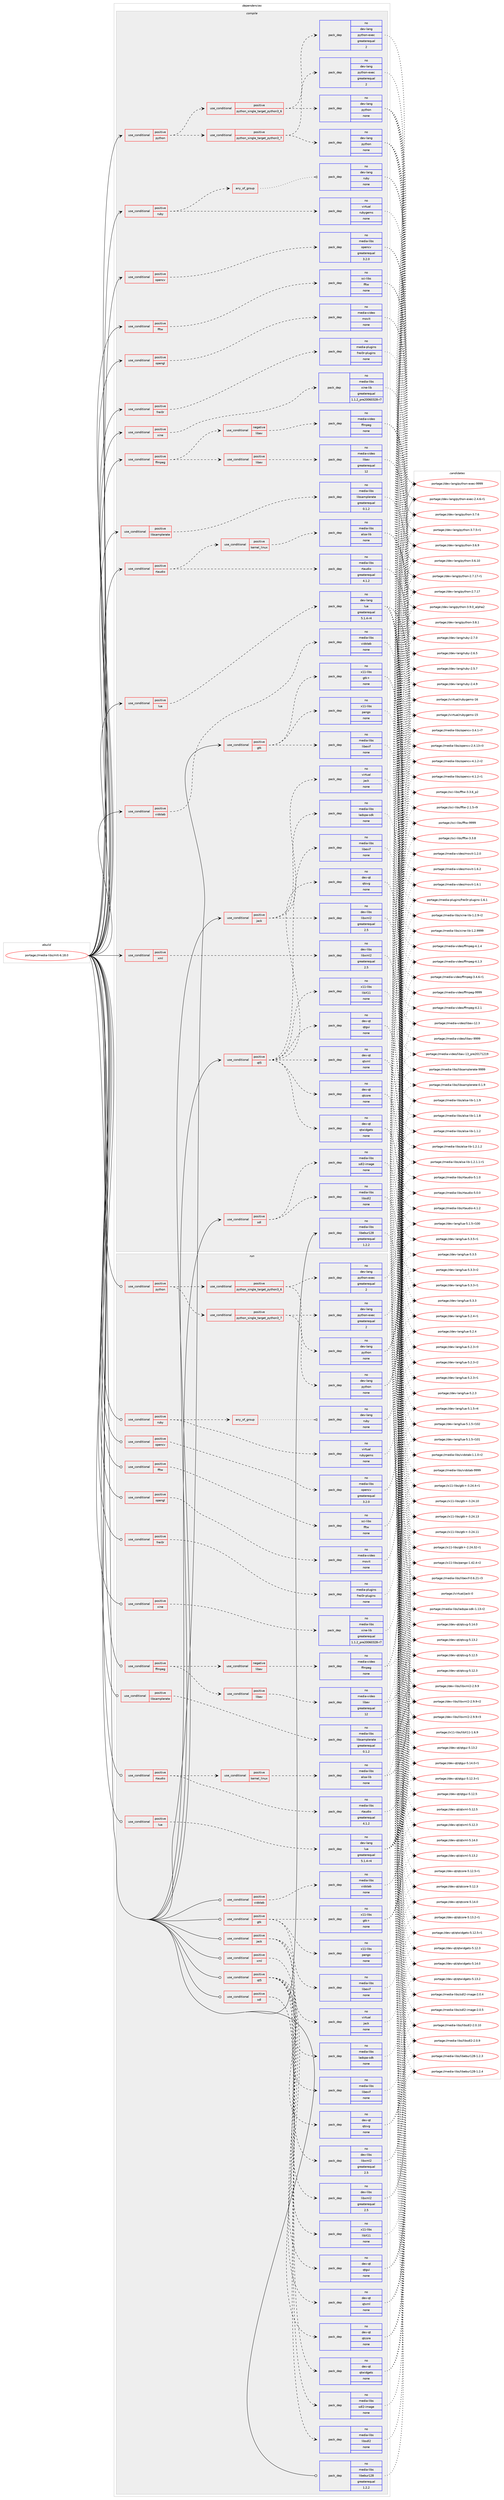 digraph prolog {

# *************
# Graph options
# *************

newrank=true;
concentrate=true;
compound=true;
graph [rankdir=LR,fontname=Helvetica,fontsize=10,ranksep=1.5];#, ranksep=2.5, nodesep=0.2];
edge  [arrowhead=vee];
node  [fontname=Helvetica,fontsize=10];

# **********
# The ebuild
# **********

subgraph cluster_leftcol {
color=gray;
label=<<i>ebuild</i>>;
id [label="portage://media-libs/mlt-6.18.0", color=red, width=4, href="../media-libs/mlt-6.18.0.svg"];
}

# ****************
# The dependencies
# ****************

subgraph cluster_midcol {
color=gray;
label=<<i>dependencies</i>>;
subgraph cluster_compile {
fillcolor="#eeeeee";
style=filled;
label=<<i>compile</i>>;
subgraph cond46833 {
dependency206974 [label=<<TABLE BORDER="0" CELLBORDER="1" CELLSPACING="0" CELLPADDING="4"><TR><TD ROWSPAN="3" CELLPADDING="10">use_conditional</TD></TR><TR><TD>positive</TD></TR><TR><TD>ffmpeg</TD></TR></TABLE>>, shape=none, color=red];
subgraph cond46834 {
dependency206975 [label=<<TABLE BORDER="0" CELLBORDER="1" CELLSPACING="0" CELLPADDING="4"><TR><TD ROWSPAN="3" CELLPADDING="10">use_conditional</TD></TR><TR><TD>positive</TD></TR><TR><TD>libav</TD></TR></TABLE>>, shape=none, color=red];
subgraph pack157024 {
dependency206976 [label=<<TABLE BORDER="0" CELLBORDER="1" CELLSPACING="0" CELLPADDING="4" WIDTH="220"><TR><TD ROWSPAN="6" CELLPADDING="30">pack_dep</TD></TR><TR><TD WIDTH="110">no</TD></TR><TR><TD>media-video</TD></TR><TR><TD>libav</TD></TR><TR><TD>greaterequal</TD></TR><TR><TD>12</TD></TR></TABLE>>, shape=none, color=blue];
}
dependency206975:e -> dependency206976:w [weight=20,style="dashed",arrowhead="vee"];
}
dependency206974:e -> dependency206975:w [weight=20,style="dashed",arrowhead="vee"];
subgraph cond46835 {
dependency206977 [label=<<TABLE BORDER="0" CELLBORDER="1" CELLSPACING="0" CELLPADDING="4"><TR><TD ROWSPAN="3" CELLPADDING="10">use_conditional</TD></TR><TR><TD>negative</TD></TR><TR><TD>libav</TD></TR></TABLE>>, shape=none, color=red];
subgraph pack157025 {
dependency206978 [label=<<TABLE BORDER="0" CELLBORDER="1" CELLSPACING="0" CELLPADDING="4" WIDTH="220"><TR><TD ROWSPAN="6" CELLPADDING="30">pack_dep</TD></TR><TR><TD WIDTH="110">no</TD></TR><TR><TD>media-video</TD></TR><TR><TD>ffmpeg</TD></TR><TR><TD>none</TD></TR><TR><TD></TD></TR></TABLE>>, shape=none, color=blue];
}
dependency206977:e -> dependency206978:w [weight=20,style="dashed",arrowhead="vee"];
}
dependency206974:e -> dependency206977:w [weight=20,style="dashed",arrowhead="vee"];
}
id:e -> dependency206974:w [weight=20,style="solid",arrowhead="vee"];
subgraph cond46836 {
dependency206979 [label=<<TABLE BORDER="0" CELLBORDER="1" CELLSPACING="0" CELLPADDING="4"><TR><TD ROWSPAN="3" CELLPADDING="10">use_conditional</TD></TR><TR><TD>positive</TD></TR><TR><TD>fftw</TD></TR></TABLE>>, shape=none, color=red];
subgraph pack157026 {
dependency206980 [label=<<TABLE BORDER="0" CELLBORDER="1" CELLSPACING="0" CELLPADDING="4" WIDTH="220"><TR><TD ROWSPAN="6" CELLPADDING="30">pack_dep</TD></TR><TR><TD WIDTH="110">no</TD></TR><TR><TD>sci-libs</TD></TR><TR><TD>fftw</TD></TR><TR><TD>none</TD></TR><TR><TD></TD></TR></TABLE>>, shape=none, color=blue];
}
dependency206979:e -> dependency206980:w [weight=20,style="dashed",arrowhead="vee"];
}
id:e -> dependency206979:w [weight=20,style="solid",arrowhead="vee"];
subgraph cond46837 {
dependency206981 [label=<<TABLE BORDER="0" CELLBORDER="1" CELLSPACING="0" CELLPADDING="4"><TR><TD ROWSPAN="3" CELLPADDING="10">use_conditional</TD></TR><TR><TD>positive</TD></TR><TR><TD>frei0r</TD></TR></TABLE>>, shape=none, color=red];
subgraph pack157027 {
dependency206982 [label=<<TABLE BORDER="0" CELLBORDER="1" CELLSPACING="0" CELLPADDING="4" WIDTH="220"><TR><TD ROWSPAN="6" CELLPADDING="30">pack_dep</TD></TR><TR><TD WIDTH="110">no</TD></TR><TR><TD>media-plugins</TD></TR><TR><TD>frei0r-plugins</TD></TR><TR><TD>none</TD></TR><TR><TD></TD></TR></TABLE>>, shape=none, color=blue];
}
dependency206981:e -> dependency206982:w [weight=20,style="dashed",arrowhead="vee"];
}
id:e -> dependency206981:w [weight=20,style="solid",arrowhead="vee"];
subgraph cond46838 {
dependency206983 [label=<<TABLE BORDER="0" CELLBORDER="1" CELLSPACING="0" CELLPADDING="4"><TR><TD ROWSPAN="3" CELLPADDING="10">use_conditional</TD></TR><TR><TD>positive</TD></TR><TR><TD>gtk</TD></TR></TABLE>>, shape=none, color=red];
subgraph pack157028 {
dependency206984 [label=<<TABLE BORDER="0" CELLBORDER="1" CELLSPACING="0" CELLPADDING="4" WIDTH="220"><TR><TD ROWSPAN="6" CELLPADDING="30">pack_dep</TD></TR><TR><TD WIDTH="110">no</TD></TR><TR><TD>media-libs</TD></TR><TR><TD>libexif</TD></TR><TR><TD>none</TD></TR><TR><TD></TD></TR></TABLE>>, shape=none, color=blue];
}
dependency206983:e -> dependency206984:w [weight=20,style="dashed",arrowhead="vee"];
subgraph pack157029 {
dependency206985 [label=<<TABLE BORDER="0" CELLBORDER="1" CELLSPACING="0" CELLPADDING="4" WIDTH="220"><TR><TD ROWSPAN="6" CELLPADDING="30">pack_dep</TD></TR><TR><TD WIDTH="110">no</TD></TR><TR><TD>x11-libs</TD></TR><TR><TD>gtk+</TD></TR><TR><TD>none</TD></TR><TR><TD></TD></TR></TABLE>>, shape=none, color=blue];
}
dependency206983:e -> dependency206985:w [weight=20,style="dashed",arrowhead="vee"];
subgraph pack157030 {
dependency206986 [label=<<TABLE BORDER="0" CELLBORDER="1" CELLSPACING="0" CELLPADDING="4" WIDTH="220"><TR><TD ROWSPAN="6" CELLPADDING="30">pack_dep</TD></TR><TR><TD WIDTH="110">no</TD></TR><TR><TD>x11-libs</TD></TR><TR><TD>pango</TD></TR><TR><TD>none</TD></TR><TR><TD></TD></TR></TABLE>>, shape=none, color=blue];
}
dependency206983:e -> dependency206986:w [weight=20,style="dashed",arrowhead="vee"];
}
id:e -> dependency206983:w [weight=20,style="solid",arrowhead="vee"];
subgraph cond46839 {
dependency206987 [label=<<TABLE BORDER="0" CELLBORDER="1" CELLSPACING="0" CELLPADDING="4"><TR><TD ROWSPAN="3" CELLPADDING="10">use_conditional</TD></TR><TR><TD>positive</TD></TR><TR><TD>jack</TD></TR></TABLE>>, shape=none, color=red];
subgraph pack157031 {
dependency206988 [label=<<TABLE BORDER="0" CELLBORDER="1" CELLSPACING="0" CELLPADDING="4" WIDTH="220"><TR><TD ROWSPAN="6" CELLPADDING="30">pack_dep</TD></TR><TR><TD WIDTH="110">no</TD></TR><TR><TD>dev-libs</TD></TR><TR><TD>libxml2</TD></TR><TR><TD>greaterequal</TD></TR><TR><TD>2.5</TD></TR></TABLE>>, shape=none, color=blue];
}
dependency206987:e -> dependency206988:w [weight=20,style="dashed",arrowhead="vee"];
subgraph pack157032 {
dependency206989 [label=<<TABLE BORDER="0" CELLBORDER="1" CELLSPACING="0" CELLPADDING="4" WIDTH="220"><TR><TD ROWSPAN="6" CELLPADDING="30">pack_dep</TD></TR><TR><TD WIDTH="110">no</TD></TR><TR><TD>media-libs</TD></TR><TR><TD>ladspa-sdk</TD></TR><TR><TD>none</TD></TR><TR><TD></TD></TR></TABLE>>, shape=none, color=blue];
}
dependency206987:e -> dependency206989:w [weight=20,style="dashed",arrowhead="vee"];
subgraph pack157033 {
dependency206990 [label=<<TABLE BORDER="0" CELLBORDER="1" CELLSPACING="0" CELLPADDING="4" WIDTH="220"><TR><TD ROWSPAN="6" CELLPADDING="30">pack_dep</TD></TR><TR><TD WIDTH="110">no</TD></TR><TR><TD>virtual</TD></TR><TR><TD>jack</TD></TR><TR><TD>none</TD></TR><TR><TD></TD></TR></TABLE>>, shape=none, color=blue];
}
dependency206987:e -> dependency206990:w [weight=20,style="dashed",arrowhead="vee"];
}
id:e -> dependency206987:w [weight=20,style="solid",arrowhead="vee"];
subgraph cond46840 {
dependency206991 [label=<<TABLE BORDER="0" CELLBORDER="1" CELLSPACING="0" CELLPADDING="4"><TR><TD ROWSPAN="3" CELLPADDING="10">use_conditional</TD></TR><TR><TD>positive</TD></TR><TR><TD>libsamplerate</TD></TR></TABLE>>, shape=none, color=red];
subgraph pack157034 {
dependency206992 [label=<<TABLE BORDER="0" CELLBORDER="1" CELLSPACING="0" CELLPADDING="4" WIDTH="220"><TR><TD ROWSPAN="6" CELLPADDING="30">pack_dep</TD></TR><TR><TD WIDTH="110">no</TD></TR><TR><TD>media-libs</TD></TR><TR><TD>libsamplerate</TD></TR><TR><TD>greaterequal</TD></TR><TR><TD>0.1.2</TD></TR></TABLE>>, shape=none, color=blue];
}
dependency206991:e -> dependency206992:w [weight=20,style="dashed",arrowhead="vee"];
}
id:e -> dependency206991:w [weight=20,style="solid",arrowhead="vee"];
subgraph cond46841 {
dependency206993 [label=<<TABLE BORDER="0" CELLBORDER="1" CELLSPACING="0" CELLPADDING="4"><TR><TD ROWSPAN="3" CELLPADDING="10">use_conditional</TD></TR><TR><TD>positive</TD></TR><TR><TD>lua</TD></TR></TABLE>>, shape=none, color=red];
subgraph pack157035 {
dependency206994 [label=<<TABLE BORDER="0" CELLBORDER="1" CELLSPACING="0" CELLPADDING="4" WIDTH="220"><TR><TD ROWSPAN="6" CELLPADDING="30">pack_dep</TD></TR><TR><TD WIDTH="110">no</TD></TR><TR><TD>dev-lang</TD></TR><TR><TD>lua</TD></TR><TR><TD>greaterequal</TD></TR><TR><TD>5.1.4-r4</TD></TR></TABLE>>, shape=none, color=blue];
}
dependency206993:e -> dependency206994:w [weight=20,style="dashed",arrowhead="vee"];
}
id:e -> dependency206993:w [weight=20,style="solid",arrowhead="vee"];
subgraph cond46842 {
dependency206995 [label=<<TABLE BORDER="0" CELLBORDER="1" CELLSPACING="0" CELLPADDING="4"><TR><TD ROWSPAN="3" CELLPADDING="10">use_conditional</TD></TR><TR><TD>positive</TD></TR><TR><TD>opencv</TD></TR></TABLE>>, shape=none, color=red];
subgraph pack157036 {
dependency206996 [label=<<TABLE BORDER="0" CELLBORDER="1" CELLSPACING="0" CELLPADDING="4" WIDTH="220"><TR><TD ROWSPAN="6" CELLPADDING="30">pack_dep</TD></TR><TR><TD WIDTH="110">no</TD></TR><TR><TD>media-libs</TD></TR><TR><TD>opencv</TD></TR><TR><TD>greaterequal</TD></TR><TR><TD>3.2.0</TD></TR></TABLE>>, shape=none, color=blue];
}
dependency206995:e -> dependency206996:w [weight=20,style="dashed",arrowhead="vee"];
}
id:e -> dependency206995:w [weight=20,style="solid",arrowhead="vee"];
subgraph cond46843 {
dependency206997 [label=<<TABLE BORDER="0" CELLBORDER="1" CELLSPACING="0" CELLPADDING="4"><TR><TD ROWSPAN="3" CELLPADDING="10">use_conditional</TD></TR><TR><TD>positive</TD></TR><TR><TD>opengl</TD></TR></TABLE>>, shape=none, color=red];
subgraph pack157037 {
dependency206998 [label=<<TABLE BORDER="0" CELLBORDER="1" CELLSPACING="0" CELLPADDING="4" WIDTH="220"><TR><TD ROWSPAN="6" CELLPADDING="30">pack_dep</TD></TR><TR><TD WIDTH="110">no</TD></TR><TR><TD>media-video</TD></TR><TR><TD>movit</TD></TR><TR><TD>none</TD></TR><TR><TD></TD></TR></TABLE>>, shape=none, color=blue];
}
dependency206997:e -> dependency206998:w [weight=20,style="dashed",arrowhead="vee"];
}
id:e -> dependency206997:w [weight=20,style="solid",arrowhead="vee"];
subgraph cond46844 {
dependency206999 [label=<<TABLE BORDER="0" CELLBORDER="1" CELLSPACING="0" CELLPADDING="4"><TR><TD ROWSPAN="3" CELLPADDING="10">use_conditional</TD></TR><TR><TD>positive</TD></TR><TR><TD>python</TD></TR></TABLE>>, shape=none, color=red];
subgraph cond46845 {
dependency207000 [label=<<TABLE BORDER="0" CELLBORDER="1" CELLSPACING="0" CELLPADDING="4"><TR><TD ROWSPAN="3" CELLPADDING="10">use_conditional</TD></TR><TR><TD>positive</TD></TR><TR><TD>python_single_target_python3_6</TD></TR></TABLE>>, shape=none, color=red];
subgraph pack157038 {
dependency207001 [label=<<TABLE BORDER="0" CELLBORDER="1" CELLSPACING="0" CELLPADDING="4" WIDTH="220"><TR><TD ROWSPAN="6" CELLPADDING="30">pack_dep</TD></TR><TR><TD WIDTH="110">no</TD></TR><TR><TD>dev-lang</TD></TR><TR><TD>python</TD></TR><TR><TD>none</TD></TR><TR><TD></TD></TR></TABLE>>, shape=none, color=blue];
}
dependency207000:e -> dependency207001:w [weight=20,style="dashed",arrowhead="vee"];
subgraph pack157039 {
dependency207002 [label=<<TABLE BORDER="0" CELLBORDER="1" CELLSPACING="0" CELLPADDING="4" WIDTH="220"><TR><TD ROWSPAN="6" CELLPADDING="30">pack_dep</TD></TR><TR><TD WIDTH="110">no</TD></TR><TR><TD>dev-lang</TD></TR><TR><TD>python-exec</TD></TR><TR><TD>greaterequal</TD></TR><TR><TD>2</TD></TR></TABLE>>, shape=none, color=blue];
}
dependency207000:e -> dependency207002:w [weight=20,style="dashed",arrowhead="vee"];
}
dependency206999:e -> dependency207000:w [weight=20,style="dashed",arrowhead="vee"];
subgraph cond46846 {
dependency207003 [label=<<TABLE BORDER="0" CELLBORDER="1" CELLSPACING="0" CELLPADDING="4"><TR><TD ROWSPAN="3" CELLPADDING="10">use_conditional</TD></TR><TR><TD>positive</TD></TR><TR><TD>python_single_target_python3_7</TD></TR></TABLE>>, shape=none, color=red];
subgraph pack157040 {
dependency207004 [label=<<TABLE BORDER="0" CELLBORDER="1" CELLSPACING="0" CELLPADDING="4" WIDTH="220"><TR><TD ROWSPAN="6" CELLPADDING="30">pack_dep</TD></TR><TR><TD WIDTH="110">no</TD></TR><TR><TD>dev-lang</TD></TR><TR><TD>python</TD></TR><TR><TD>none</TD></TR><TR><TD></TD></TR></TABLE>>, shape=none, color=blue];
}
dependency207003:e -> dependency207004:w [weight=20,style="dashed",arrowhead="vee"];
subgraph pack157041 {
dependency207005 [label=<<TABLE BORDER="0" CELLBORDER="1" CELLSPACING="0" CELLPADDING="4" WIDTH="220"><TR><TD ROWSPAN="6" CELLPADDING="30">pack_dep</TD></TR><TR><TD WIDTH="110">no</TD></TR><TR><TD>dev-lang</TD></TR><TR><TD>python-exec</TD></TR><TR><TD>greaterequal</TD></TR><TR><TD>2</TD></TR></TABLE>>, shape=none, color=blue];
}
dependency207003:e -> dependency207005:w [weight=20,style="dashed",arrowhead="vee"];
}
dependency206999:e -> dependency207003:w [weight=20,style="dashed",arrowhead="vee"];
}
id:e -> dependency206999:w [weight=20,style="solid",arrowhead="vee"];
subgraph cond46847 {
dependency207006 [label=<<TABLE BORDER="0" CELLBORDER="1" CELLSPACING="0" CELLPADDING="4"><TR><TD ROWSPAN="3" CELLPADDING="10">use_conditional</TD></TR><TR><TD>positive</TD></TR><TR><TD>qt5</TD></TR></TABLE>>, shape=none, color=red];
subgraph pack157042 {
dependency207007 [label=<<TABLE BORDER="0" CELLBORDER="1" CELLSPACING="0" CELLPADDING="4" WIDTH="220"><TR><TD ROWSPAN="6" CELLPADDING="30">pack_dep</TD></TR><TR><TD WIDTH="110">no</TD></TR><TR><TD>dev-qt</TD></TR><TR><TD>qtcore</TD></TR><TR><TD>none</TD></TR><TR><TD></TD></TR></TABLE>>, shape=none, color=blue];
}
dependency207006:e -> dependency207007:w [weight=20,style="dashed",arrowhead="vee"];
subgraph pack157043 {
dependency207008 [label=<<TABLE BORDER="0" CELLBORDER="1" CELLSPACING="0" CELLPADDING="4" WIDTH="220"><TR><TD ROWSPAN="6" CELLPADDING="30">pack_dep</TD></TR><TR><TD WIDTH="110">no</TD></TR><TR><TD>dev-qt</TD></TR><TR><TD>qtgui</TD></TR><TR><TD>none</TD></TR><TR><TD></TD></TR></TABLE>>, shape=none, color=blue];
}
dependency207006:e -> dependency207008:w [weight=20,style="dashed",arrowhead="vee"];
subgraph pack157044 {
dependency207009 [label=<<TABLE BORDER="0" CELLBORDER="1" CELLSPACING="0" CELLPADDING="4" WIDTH="220"><TR><TD ROWSPAN="6" CELLPADDING="30">pack_dep</TD></TR><TR><TD WIDTH="110">no</TD></TR><TR><TD>dev-qt</TD></TR><TR><TD>qtsvg</TD></TR><TR><TD>none</TD></TR><TR><TD></TD></TR></TABLE>>, shape=none, color=blue];
}
dependency207006:e -> dependency207009:w [weight=20,style="dashed",arrowhead="vee"];
subgraph pack157045 {
dependency207010 [label=<<TABLE BORDER="0" CELLBORDER="1" CELLSPACING="0" CELLPADDING="4" WIDTH="220"><TR><TD ROWSPAN="6" CELLPADDING="30">pack_dep</TD></TR><TR><TD WIDTH="110">no</TD></TR><TR><TD>dev-qt</TD></TR><TR><TD>qtwidgets</TD></TR><TR><TD>none</TD></TR><TR><TD></TD></TR></TABLE>>, shape=none, color=blue];
}
dependency207006:e -> dependency207010:w [weight=20,style="dashed",arrowhead="vee"];
subgraph pack157046 {
dependency207011 [label=<<TABLE BORDER="0" CELLBORDER="1" CELLSPACING="0" CELLPADDING="4" WIDTH="220"><TR><TD ROWSPAN="6" CELLPADDING="30">pack_dep</TD></TR><TR><TD WIDTH="110">no</TD></TR><TR><TD>dev-qt</TD></TR><TR><TD>qtxml</TD></TR><TR><TD>none</TD></TR><TR><TD></TD></TR></TABLE>>, shape=none, color=blue];
}
dependency207006:e -> dependency207011:w [weight=20,style="dashed",arrowhead="vee"];
subgraph pack157047 {
dependency207012 [label=<<TABLE BORDER="0" CELLBORDER="1" CELLSPACING="0" CELLPADDING="4" WIDTH="220"><TR><TD ROWSPAN="6" CELLPADDING="30">pack_dep</TD></TR><TR><TD WIDTH="110">no</TD></TR><TR><TD>media-libs</TD></TR><TR><TD>libexif</TD></TR><TR><TD>none</TD></TR><TR><TD></TD></TR></TABLE>>, shape=none, color=blue];
}
dependency207006:e -> dependency207012:w [weight=20,style="dashed",arrowhead="vee"];
subgraph pack157048 {
dependency207013 [label=<<TABLE BORDER="0" CELLBORDER="1" CELLSPACING="0" CELLPADDING="4" WIDTH="220"><TR><TD ROWSPAN="6" CELLPADDING="30">pack_dep</TD></TR><TR><TD WIDTH="110">no</TD></TR><TR><TD>x11-libs</TD></TR><TR><TD>libX11</TD></TR><TR><TD>none</TD></TR><TR><TD></TD></TR></TABLE>>, shape=none, color=blue];
}
dependency207006:e -> dependency207013:w [weight=20,style="dashed",arrowhead="vee"];
}
id:e -> dependency207006:w [weight=20,style="solid",arrowhead="vee"];
subgraph cond46848 {
dependency207014 [label=<<TABLE BORDER="0" CELLBORDER="1" CELLSPACING="0" CELLPADDING="4"><TR><TD ROWSPAN="3" CELLPADDING="10">use_conditional</TD></TR><TR><TD>positive</TD></TR><TR><TD>rtaudio</TD></TR></TABLE>>, shape=none, color=red];
subgraph pack157049 {
dependency207015 [label=<<TABLE BORDER="0" CELLBORDER="1" CELLSPACING="0" CELLPADDING="4" WIDTH="220"><TR><TD ROWSPAN="6" CELLPADDING="30">pack_dep</TD></TR><TR><TD WIDTH="110">no</TD></TR><TR><TD>media-libs</TD></TR><TR><TD>rtaudio</TD></TR><TR><TD>greaterequal</TD></TR><TR><TD>4.1.2</TD></TR></TABLE>>, shape=none, color=blue];
}
dependency207014:e -> dependency207015:w [weight=20,style="dashed",arrowhead="vee"];
subgraph cond46849 {
dependency207016 [label=<<TABLE BORDER="0" CELLBORDER="1" CELLSPACING="0" CELLPADDING="4"><TR><TD ROWSPAN="3" CELLPADDING="10">use_conditional</TD></TR><TR><TD>positive</TD></TR><TR><TD>kernel_linux</TD></TR></TABLE>>, shape=none, color=red];
subgraph pack157050 {
dependency207017 [label=<<TABLE BORDER="0" CELLBORDER="1" CELLSPACING="0" CELLPADDING="4" WIDTH="220"><TR><TD ROWSPAN="6" CELLPADDING="30">pack_dep</TD></TR><TR><TD WIDTH="110">no</TD></TR><TR><TD>media-libs</TD></TR><TR><TD>alsa-lib</TD></TR><TR><TD>none</TD></TR><TR><TD></TD></TR></TABLE>>, shape=none, color=blue];
}
dependency207016:e -> dependency207017:w [weight=20,style="dashed",arrowhead="vee"];
}
dependency207014:e -> dependency207016:w [weight=20,style="dashed",arrowhead="vee"];
}
id:e -> dependency207014:w [weight=20,style="solid",arrowhead="vee"];
subgraph cond46850 {
dependency207018 [label=<<TABLE BORDER="0" CELLBORDER="1" CELLSPACING="0" CELLPADDING="4"><TR><TD ROWSPAN="3" CELLPADDING="10">use_conditional</TD></TR><TR><TD>positive</TD></TR><TR><TD>ruby</TD></TR></TABLE>>, shape=none, color=red];
subgraph any2955 {
dependency207019 [label=<<TABLE BORDER="0" CELLBORDER="1" CELLSPACING="0" CELLPADDING="4"><TR><TD CELLPADDING="10">any_of_group</TD></TR></TABLE>>, shape=none, color=red];subgraph pack157051 {
dependency207020 [label=<<TABLE BORDER="0" CELLBORDER="1" CELLSPACING="0" CELLPADDING="4" WIDTH="220"><TR><TD ROWSPAN="6" CELLPADDING="30">pack_dep</TD></TR><TR><TD WIDTH="110">no</TD></TR><TR><TD>dev-lang</TD></TR><TR><TD>ruby</TD></TR><TR><TD>none</TD></TR><TR><TD></TD></TR></TABLE>>, shape=none, color=blue];
}
dependency207019:e -> dependency207020:w [weight=20,style="dotted",arrowhead="oinv"];
}
dependency207018:e -> dependency207019:w [weight=20,style="dashed",arrowhead="vee"];
subgraph pack157052 {
dependency207021 [label=<<TABLE BORDER="0" CELLBORDER="1" CELLSPACING="0" CELLPADDING="4" WIDTH="220"><TR><TD ROWSPAN="6" CELLPADDING="30">pack_dep</TD></TR><TR><TD WIDTH="110">no</TD></TR><TR><TD>virtual</TD></TR><TR><TD>rubygems</TD></TR><TR><TD>none</TD></TR><TR><TD></TD></TR></TABLE>>, shape=none, color=blue];
}
dependency207018:e -> dependency207021:w [weight=20,style="dashed",arrowhead="vee"];
}
id:e -> dependency207018:w [weight=20,style="solid",arrowhead="vee"];
subgraph cond46851 {
dependency207022 [label=<<TABLE BORDER="0" CELLBORDER="1" CELLSPACING="0" CELLPADDING="4"><TR><TD ROWSPAN="3" CELLPADDING="10">use_conditional</TD></TR><TR><TD>positive</TD></TR><TR><TD>sdl</TD></TR></TABLE>>, shape=none, color=red];
subgraph pack157053 {
dependency207023 [label=<<TABLE BORDER="0" CELLBORDER="1" CELLSPACING="0" CELLPADDING="4" WIDTH="220"><TR><TD ROWSPAN="6" CELLPADDING="30">pack_dep</TD></TR><TR><TD WIDTH="110">no</TD></TR><TR><TD>media-libs</TD></TR><TR><TD>libsdl2</TD></TR><TR><TD>none</TD></TR><TR><TD></TD></TR></TABLE>>, shape=none, color=blue];
}
dependency207022:e -> dependency207023:w [weight=20,style="dashed",arrowhead="vee"];
subgraph pack157054 {
dependency207024 [label=<<TABLE BORDER="0" CELLBORDER="1" CELLSPACING="0" CELLPADDING="4" WIDTH="220"><TR><TD ROWSPAN="6" CELLPADDING="30">pack_dep</TD></TR><TR><TD WIDTH="110">no</TD></TR><TR><TD>media-libs</TD></TR><TR><TD>sdl2-image</TD></TR><TR><TD>none</TD></TR><TR><TD></TD></TR></TABLE>>, shape=none, color=blue];
}
dependency207022:e -> dependency207024:w [weight=20,style="dashed",arrowhead="vee"];
}
id:e -> dependency207022:w [weight=20,style="solid",arrowhead="vee"];
subgraph cond46852 {
dependency207025 [label=<<TABLE BORDER="0" CELLBORDER="1" CELLSPACING="0" CELLPADDING="4"><TR><TD ROWSPAN="3" CELLPADDING="10">use_conditional</TD></TR><TR><TD>positive</TD></TR><TR><TD>vidstab</TD></TR></TABLE>>, shape=none, color=red];
subgraph pack157055 {
dependency207026 [label=<<TABLE BORDER="0" CELLBORDER="1" CELLSPACING="0" CELLPADDING="4" WIDTH="220"><TR><TD ROWSPAN="6" CELLPADDING="30">pack_dep</TD></TR><TR><TD WIDTH="110">no</TD></TR><TR><TD>media-libs</TD></TR><TR><TD>vidstab</TD></TR><TR><TD>none</TD></TR><TR><TD></TD></TR></TABLE>>, shape=none, color=blue];
}
dependency207025:e -> dependency207026:w [weight=20,style="dashed",arrowhead="vee"];
}
id:e -> dependency207025:w [weight=20,style="solid",arrowhead="vee"];
subgraph cond46853 {
dependency207027 [label=<<TABLE BORDER="0" CELLBORDER="1" CELLSPACING="0" CELLPADDING="4"><TR><TD ROWSPAN="3" CELLPADDING="10">use_conditional</TD></TR><TR><TD>positive</TD></TR><TR><TD>xine</TD></TR></TABLE>>, shape=none, color=red];
subgraph pack157056 {
dependency207028 [label=<<TABLE BORDER="0" CELLBORDER="1" CELLSPACING="0" CELLPADDING="4" WIDTH="220"><TR><TD ROWSPAN="6" CELLPADDING="30">pack_dep</TD></TR><TR><TD WIDTH="110">no</TD></TR><TR><TD>media-libs</TD></TR><TR><TD>xine-lib</TD></TR><TR><TD>greaterequal</TD></TR><TR><TD>1.1.2_pre20060328-r7</TD></TR></TABLE>>, shape=none, color=blue];
}
dependency207027:e -> dependency207028:w [weight=20,style="dashed",arrowhead="vee"];
}
id:e -> dependency207027:w [weight=20,style="solid",arrowhead="vee"];
subgraph cond46854 {
dependency207029 [label=<<TABLE BORDER="0" CELLBORDER="1" CELLSPACING="0" CELLPADDING="4"><TR><TD ROWSPAN="3" CELLPADDING="10">use_conditional</TD></TR><TR><TD>positive</TD></TR><TR><TD>xml</TD></TR></TABLE>>, shape=none, color=red];
subgraph pack157057 {
dependency207030 [label=<<TABLE BORDER="0" CELLBORDER="1" CELLSPACING="0" CELLPADDING="4" WIDTH="220"><TR><TD ROWSPAN="6" CELLPADDING="30">pack_dep</TD></TR><TR><TD WIDTH="110">no</TD></TR><TR><TD>dev-libs</TD></TR><TR><TD>libxml2</TD></TR><TR><TD>greaterequal</TD></TR><TR><TD>2.5</TD></TR></TABLE>>, shape=none, color=blue];
}
dependency207029:e -> dependency207030:w [weight=20,style="dashed",arrowhead="vee"];
}
id:e -> dependency207029:w [weight=20,style="solid",arrowhead="vee"];
subgraph pack157058 {
dependency207031 [label=<<TABLE BORDER="0" CELLBORDER="1" CELLSPACING="0" CELLPADDING="4" WIDTH="220"><TR><TD ROWSPAN="6" CELLPADDING="30">pack_dep</TD></TR><TR><TD WIDTH="110">no</TD></TR><TR><TD>media-libs</TD></TR><TR><TD>libebur128</TD></TR><TR><TD>greaterequal</TD></TR><TR><TD>1.2.2</TD></TR></TABLE>>, shape=none, color=blue];
}
id:e -> dependency207031:w [weight=20,style="solid",arrowhead="vee"];
}
subgraph cluster_compileandrun {
fillcolor="#eeeeee";
style=filled;
label=<<i>compile and run</i>>;
}
subgraph cluster_run {
fillcolor="#eeeeee";
style=filled;
label=<<i>run</i>>;
subgraph cond46855 {
dependency207032 [label=<<TABLE BORDER="0" CELLBORDER="1" CELLSPACING="0" CELLPADDING="4"><TR><TD ROWSPAN="3" CELLPADDING="10">use_conditional</TD></TR><TR><TD>positive</TD></TR><TR><TD>ffmpeg</TD></TR></TABLE>>, shape=none, color=red];
subgraph cond46856 {
dependency207033 [label=<<TABLE BORDER="0" CELLBORDER="1" CELLSPACING="0" CELLPADDING="4"><TR><TD ROWSPAN="3" CELLPADDING="10">use_conditional</TD></TR><TR><TD>positive</TD></TR><TR><TD>libav</TD></TR></TABLE>>, shape=none, color=red];
subgraph pack157059 {
dependency207034 [label=<<TABLE BORDER="0" CELLBORDER="1" CELLSPACING="0" CELLPADDING="4" WIDTH="220"><TR><TD ROWSPAN="6" CELLPADDING="30">pack_dep</TD></TR><TR><TD WIDTH="110">no</TD></TR><TR><TD>media-video</TD></TR><TR><TD>libav</TD></TR><TR><TD>greaterequal</TD></TR><TR><TD>12</TD></TR></TABLE>>, shape=none, color=blue];
}
dependency207033:e -> dependency207034:w [weight=20,style="dashed",arrowhead="vee"];
}
dependency207032:e -> dependency207033:w [weight=20,style="dashed",arrowhead="vee"];
subgraph cond46857 {
dependency207035 [label=<<TABLE BORDER="0" CELLBORDER="1" CELLSPACING="0" CELLPADDING="4"><TR><TD ROWSPAN="3" CELLPADDING="10">use_conditional</TD></TR><TR><TD>negative</TD></TR><TR><TD>libav</TD></TR></TABLE>>, shape=none, color=red];
subgraph pack157060 {
dependency207036 [label=<<TABLE BORDER="0" CELLBORDER="1" CELLSPACING="0" CELLPADDING="4" WIDTH="220"><TR><TD ROWSPAN="6" CELLPADDING="30">pack_dep</TD></TR><TR><TD WIDTH="110">no</TD></TR><TR><TD>media-video</TD></TR><TR><TD>ffmpeg</TD></TR><TR><TD>none</TD></TR><TR><TD></TD></TR></TABLE>>, shape=none, color=blue];
}
dependency207035:e -> dependency207036:w [weight=20,style="dashed",arrowhead="vee"];
}
dependency207032:e -> dependency207035:w [weight=20,style="dashed",arrowhead="vee"];
}
id:e -> dependency207032:w [weight=20,style="solid",arrowhead="odot"];
subgraph cond46858 {
dependency207037 [label=<<TABLE BORDER="0" CELLBORDER="1" CELLSPACING="0" CELLPADDING="4"><TR><TD ROWSPAN="3" CELLPADDING="10">use_conditional</TD></TR><TR><TD>positive</TD></TR><TR><TD>fftw</TD></TR></TABLE>>, shape=none, color=red];
subgraph pack157061 {
dependency207038 [label=<<TABLE BORDER="0" CELLBORDER="1" CELLSPACING="0" CELLPADDING="4" WIDTH="220"><TR><TD ROWSPAN="6" CELLPADDING="30">pack_dep</TD></TR><TR><TD WIDTH="110">no</TD></TR><TR><TD>sci-libs</TD></TR><TR><TD>fftw</TD></TR><TR><TD>none</TD></TR><TR><TD></TD></TR></TABLE>>, shape=none, color=blue];
}
dependency207037:e -> dependency207038:w [weight=20,style="dashed",arrowhead="vee"];
}
id:e -> dependency207037:w [weight=20,style="solid",arrowhead="odot"];
subgraph cond46859 {
dependency207039 [label=<<TABLE BORDER="0" CELLBORDER="1" CELLSPACING="0" CELLPADDING="4"><TR><TD ROWSPAN="3" CELLPADDING="10">use_conditional</TD></TR><TR><TD>positive</TD></TR><TR><TD>frei0r</TD></TR></TABLE>>, shape=none, color=red];
subgraph pack157062 {
dependency207040 [label=<<TABLE BORDER="0" CELLBORDER="1" CELLSPACING="0" CELLPADDING="4" WIDTH="220"><TR><TD ROWSPAN="6" CELLPADDING="30">pack_dep</TD></TR><TR><TD WIDTH="110">no</TD></TR><TR><TD>media-plugins</TD></TR><TR><TD>frei0r-plugins</TD></TR><TR><TD>none</TD></TR><TR><TD></TD></TR></TABLE>>, shape=none, color=blue];
}
dependency207039:e -> dependency207040:w [weight=20,style="dashed",arrowhead="vee"];
}
id:e -> dependency207039:w [weight=20,style="solid",arrowhead="odot"];
subgraph cond46860 {
dependency207041 [label=<<TABLE BORDER="0" CELLBORDER="1" CELLSPACING="0" CELLPADDING="4"><TR><TD ROWSPAN="3" CELLPADDING="10">use_conditional</TD></TR><TR><TD>positive</TD></TR><TR><TD>gtk</TD></TR></TABLE>>, shape=none, color=red];
subgraph pack157063 {
dependency207042 [label=<<TABLE BORDER="0" CELLBORDER="1" CELLSPACING="0" CELLPADDING="4" WIDTH="220"><TR><TD ROWSPAN="6" CELLPADDING="30">pack_dep</TD></TR><TR><TD WIDTH="110">no</TD></TR><TR><TD>media-libs</TD></TR><TR><TD>libexif</TD></TR><TR><TD>none</TD></TR><TR><TD></TD></TR></TABLE>>, shape=none, color=blue];
}
dependency207041:e -> dependency207042:w [weight=20,style="dashed",arrowhead="vee"];
subgraph pack157064 {
dependency207043 [label=<<TABLE BORDER="0" CELLBORDER="1" CELLSPACING="0" CELLPADDING="4" WIDTH="220"><TR><TD ROWSPAN="6" CELLPADDING="30">pack_dep</TD></TR><TR><TD WIDTH="110">no</TD></TR><TR><TD>x11-libs</TD></TR><TR><TD>gtk+</TD></TR><TR><TD>none</TD></TR><TR><TD></TD></TR></TABLE>>, shape=none, color=blue];
}
dependency207041:e -> dependency207043:w [weight=20,style="dashed",arrowhead="vee"];
subgraph pack157065 {
dependency207044 [label=<<TABLE BORDER="0" CELLBORDER="1" CELLSPACING="0" CELLPADDING="4" WIDTH="220"><TR><TD ROWSPAN="6" CELLPADDING="30">pack_dep</TD></TR><TR><TD WIDTH="110">no</TD></TR><TR><TD>x11-libs</TD></TR><TR><TD>pango</TD></TR><TR><TD>none</TD></TR><TR><TD></TD></TR></TABLE>>, shape=none, color=blue];
}
dependency207041:e -> dependency207044:w [weight=20,style="dashed",arrowhead="vee"];
}
id:e -> dependency207041:w [weight=20,style="solid",arrowhead="odot"];
subgraph cond46861 {
dependency207045 [label=<<TABLE BORDER="0" CELLBORDER="1" CELLSPACING="0" CELLPADDING="4"><TR><TD ROWSPAN="3" CELLPADDING="10">use_conditional</TD></TR><TR><TD>positive</TD></TR><TR><TD>jack</TD></TR></TABLE>>, shape=none, color=red];
subgraph pack157066 {
dependency207046 [label=<<TABLE BORDER="0" CELLBORDER="1" CELLSPACING="0" CELLPADDING="4" WIDTH="220"><TR><TD ROWSPAN="6" CELLPADDING="30">pack_dep</TD></TR><TR><TD WIDTH="110">no</TD></TR><TR><TD>dev-libs</TD></TR><TR><TD>libxml2</TD></TR><TR><TD>greaterequal</TD></TR><TR><TD>2.5</TD></TR></TABLE>>, shape=none, color=blue];
}
dependency207045:e -> dependency207046:w [weight=20,style="dashed",arrowhead="vee"];
subgraph pack157067 {
dependency207047 [label=<<TABLE BORDER="0" CELLBORDER="1" CELLSPACING="0" CELLPADDING="4" WIDTH="220"><TR><TD ROWSPAN="6" CELLPADDING="30">pack_dep</TD></TR><TR><TD WIDTH="110">no</TD></TR><TR><TD>media-libs</TD></TR><TR><TD>ladspa-sdk</TD></TR><TR><TD>none</TD></TR><TR><TD></TD></TR></TABLE>>, shape=none, color=blue];
}
dependency207045:e -> dependency207047:w [weight=20,style="dashed",arrowhead="vee"];
subgraph pack157068 {
dependency207048 [label=<<TABLE BORDER="0" CELLBORDER="1" CELLSPACING="0" CELLPADDING="4" WIDTH="220"><TR><TD ROWSPAN="6" CELLPADDING="30">pack_dep</TD></TR><TR><TD WIDTH="110">no</TD></TR><TR><TD>virtual</TD></TR><TR><TD>jack</TD></TR><TR><TD>none</TD></TR><TR><TD></TD></TR></TABLE>>, shape=none, color=blue];
}
dependency207045:e -> dependency207048:w [weight=20,style="dashed",arrowhead="vee"];
}
id:e -> dependency207045:w [weight=20,style="solid",arrowhead="odot"];
subgraph cond46862 {
dependency207049 [label=<<TABLE BORDER="0" CELLBORDER="1" CELLSPACING="0" CELLPADDING="4"><TR><TD ROWSPAN="3" CELLPADDING="10">use_conditional</TD></TR><TR><TD>positive</TD></TR><TR><TD>libsamplerate</TD></TR></TABLE>>, shape=none, color=red];
subgraph pack157069 {
dependency207050 [label=<<TABLE BORDER="0" CELLBORDER="1" CELLSPACING="0" CELLPADDING="4" WIDTH="220"><TR><TD ROWSPAN="6" CELLPADDING="30">pack_dep</TD></TR><TR><TD WIDTH="110">no</TD></TR><TR><TD>media-libs</TD></TR><TR><TD>libsamplerate</TD></TR><TR><TD>greaterequal</TD></TR><TR><TD>0.1.2</TD></TR></TABLE>>, shape=none, color=blue];
}
dependency207049:e -> dependency207050:w [weight=20,style="dashed",arrowhead="vee"];
}
id:e -> dependency207049:w [weight=20,style="solid",arrowhead="odot"];
subgraph cond46863 {
dependency207051 [label=<<TABLE BORDER="0" CELLBORDER="1" CELLSPACING="0" CELLPADDING="4"><TR><TD ROWSPAN="3" CELLPADDING="10">use_conditional</TD></TR><TR><TD>positive</TD></TR><TR><TD>lua</TD></TR></TABLE>>, shape=none, color=red];
subgraph pack157070 {
dependency207052 [label=<<TABLE BORDER="0" CELLBORDER="1" CELLSPACING="0" CELLPADDING="4" WIDTH="220"><TR><TD ROWSPAN="6" CELLPADDING="30">pack_dep</TD></TR><TR><TD WIDTH="110">no</TD></TR><TR><TD>dev-lang</TD></TR><TR><TD>lua</TD></TR><TR><TD>greaterequal</TD></TR><TR><TD>5.1.4-r4</TD></TR></TABLE>>, shape=none, color=blue];
}
dependency207051:e -> dependency207052:w [weight=20,style="dashed",arrowhead="vee"];
}
id:e -> dependency207051:w [weight=20,style="solid",arrowhead="odot"];
subgraph cond46864 {
dependency207053 [label=<<TABLE BORDER="0" CELLBORDER="1" CELLSPACING="0" CELLPADDING="4"><TR><TD ROWSPAN="3" CELLPADDING="10">use_conditional</TD></TR><TR><TD>positive</TD></TR><TR><TD>opencv</TD></TR></TABLE>>, shape=none, color=red];
subgraph pack157071 {
dependency207054 [label=<<TABLE BORDER="0" CELLBORDER="1" CELLSPACING="0" CELLPADDING="4" WIDTH="220"><TR><TD ROWSPAN="6" CELLPADDING="30">pack_dep</TD></TR><TR><TD WIDTH="110">no</TD></TR><TR><TD>media-libs</TD></TR><TR><TD>opencv</TD></TR><TR><TD>greaterequal</TD></TR><TR><TD>3.2.0</TD></TR></TABLE>>, shape=none, color=blue];
}
dependency207053:e -> dependency207054:w [weight=20,style="dashed",arrowhead="vee"];
}
id:e -> dependency207053:w [weight=20,style="solid",arrowhead="odot"];
subgraph cond46865 {
dependency207055 [label=<<TABLE BORDER="0" CELLBORDER="1" CELLSPACING="0" CELLPADDING="4"><TR><TD ROWSPAN="3" CELLPADDING="10">use_conditional</TD></TR><TR><TD>positive</TD></TR><TR><TD>opengl</TD></TR></TABLE>>, shape=none, color=red];
subgraph pack157072 {
dependency207056 [label=<<TABLE BORDER="0" CELLBORDER="1" CELLSPACING="0" CELLPADDING="4" WIDTH="220"><TR><TD ROWSPAN="6" CELLPADDING="30">pack_dep</TD></TR><TR><TD WIDTH="110">no</TD></TR><TR><TD>media-video</TD></TR><TR><TD>movit</TD></TR><TR><TD>none</TD></TR><TR><TD></TD></TR></TABLE>>, shape=none, color=blue];
}
dependency207055:e -> dependency207056:w [weight=20,style="dashed",arrowhead="vee"];
}
id:e -> dependency207055:w [weight=20,style="solid",arrowhead="odot"];
subgraph cond46866 {
dependency207057 [label=<<TABLE BORDER="0" CELLBORDER="1" CELLSPACING="0" CELLPADDING="4"><TR><TD ROWSPAN="3" CELLPADDING="10">use_conditional</TD></TR><TR><TD>positive</TD></TR><TR><TD>python</TD></TR></TABLE>>, shape=none, color=red];
subgraph cond46867 {
dependency207058 [label=<<TABLE BORDER="0" CELLBORDER="1" CELLSPACING="0" CELLPADDING="4"><TR><TD ROWSPAN="3" CELLPADDING="10">use_conditional</TD></TR><TR><TD>positive</TD></TR><TR><TD>python_single_target_python3_6</TD></TR></TABLE>>, shape=none, color=red];
subgraph pack157073 {
dependency207059 [label=<<TABLE BORDER="0" CELLBORDER="1" CELLSPACING="0" CELLPADDING="4" WIDTH="220"><TR><TD ROWSPAN="6" CELLPADDING="30">pack_dep</TD></TR><TR><TD WIDTH="110">no</TD></TR><TR><TD>dev-lang</TD></TR><TR><TD>python</TD></TR><TR><TD>none</TD></TR><TR><TD></TD></TR></TABLE>>, shape=none, color=blue];
}
dependency207058:e -> dependency207059:w [weight=20,style="dashed",arrowhead="vee"];
subgraph pack157074 {
dependency207060 [label=<<TABLE BORDER="0" CELLBORDER="1" CELLSPACING="0" CELLPADDING="4" WIDTH="220"><TR><TD ROWSPAN="6" CELLPADDING="30">pack_dep</TD></TR><TR><TD WIDTH="110">no</TD></TR><TR><TD>dev-lang</TD></TR><TR><TD>python-exec</TD></TR><TR><TD>greaterequal</TD></TR><TR><TD>2</TD></TR></TABLE>>, shape=none, color=blue];
}
dependency207058:e -> dependency207060:w [weight=20,style="dashed",arrowhead="vee"];
}
dependency207057:e -> dependency207058:w [weight=20,style="dashed",arrowhead="vee"];
subgraph cond46868 {
dependency207061 [label=<<TABLE BORDER="0" CELLBORDER="1" CELLSPACING="0" CELLPADDING="4"><TR><TD ROWSPAN="3" CELLPADDING="10">use_conditional</TD></TR><TR><TD>positive</TD></TR><TR><TD>python_single_target_python3_7</TD></TR></TABLE>>, shape=none, color=red];
subgraph pack157075 {
dependency207062 [label=<<TABLE BORDER="0" CELLBORDER="1" CELLSPACING="0" CELLPADDING="4" WIDTH="220"><TR><TD ROWSPAN="6" CELLPADDING="30">pack_dep</TD></TR><TR><TD WIDTH="110">no</TD></TR><TR><TD>dev-lang</TD></TR><TR><TD>python</TD></TR><TR><TD>none</TD></TR><TR><TD></TD></TR></TABLE>>, shape=none, color=blue];
}
dependency207061:e -> dependency207062:w [weight=20,style="dashed",arrowhead="vee"];
subgraph pack157076 {
dependency207063 [label=<<TABLE BORDER="0" CELLBORDER="1" CELLSPACING="0" CELLPADDING="4" WIDTH="220"><TR><TD ROWSPAN="6" CELLPADDING="30">pack_dep</TD></TR><TR><TD WIDTH="110">no</TD></TR><TR><TD>dev-lang</TD></TR><TR><TD>python-exec</TD></TR><TR><TD>greaterequal</TD></TR><TR><TD>2</TD></TR></TABLE>>, shape=none, color=blue];
}
dependency207061:e -> dependency207063:w [weight=20,style="dashed",arrowhead="vee"];
}
dependency207057:e -> dependency207061:w [weight=20,style="dashed",arrowhead="vee"];
}
id:e -> dependency207057:w [weight=20,style="solid",arrowhead="odot"];
subgraph cond46869 {
dependency207064 [label=<<TABLE BORDER="0" CELLBORDER="1" CELLSPACING="0" CELLPADDING="4"><TR><TD ROWSPAN="3" CELLPADDING="10">use_conditional</TD></TR><TR><TD>positive</TD></TR><TR><TD>qt5</TD></TR></TABLE>>, shape=none, color=red];
subgraph pack157077 {
dependency207065 [label=<<TABLE BORDER="0" CELLBORDER="1" CELLSPACING="0" CELLPADDING="4" WIDTH="220"><TR><TD ROWSPAN="6" CELLPADDING="30">pack_dep</TD></TR><TR><TD WIDTH="110">no</TD></TR><TR><TD>dev-qt</TD></TR><TR><TD>qtcore</TD></TR><TR><TD>none</TD></TR><TR><TD></TD></TR></TABLE>>, shape=none, color=blue];
}
dependency207064:e -> dependency207065:w [weight=20,style="dashed",arrowhead="vee"];
subgraph pack157078 {
dependency207066 [label=<<TABLE BORDER="0" CELLBORDER="1" CELLSPACING="0" CELLPADDING="4" WIDTH="220"><TR><TD ROWSPAN="6" CELLPADDING="30">pack_dep</TD></TR><TR><TD WIDTH="110">no</TD></TR><TR><TD>dev-qt</TD></TR><TR><TD>qtgui</TD></TR><TR><TD>none</TD></TR><TR><TD></TD></TR></TABLE>>, shape=none, color=blue];
}
dependency207064:e -> dependency207066:w [weight=20,style="dashed",arrowhead="vee"];
subgraph pack157079 {
dependency207067 [label=<<TABLE BORDER="0" CELLBORDER="1" CELLSPACING="0" CELLPADDING="4" WIDTH="220"><TR><TD ROWSPAN="6" CELLPADDING="30">pack_dep</TD></TR><TR><TD WIDTH="110">no</TD></TR><TR><TD>dev-qt</TD></TR><TR><TD>qtsvg</TD></TR><TR><TD>none</TD></TR><TR><TD></TD></TR></TABLE>>, shape=none, color=blue];
}
dependency207064:e -> dependency207067:w [weight=20,style="dashed",arrowhead="vee"];
subgraph pack157080 {
dependency207068 [label=<<TABLE BORDER="0" CELLBORDER="1" CELLSPACING="0" CELLPADDING="4" WIDTH="220"><TR><TD ROWSPAN="6" CELLPADDING="30">pack_dep</TD></TR><TR><TD WIDTH="110">no</TD></TR><TR><TD>dev-qt</TD></TR><TR><TD>qtwidgets</TD></TR><TR><TD>none</TD></TR><TR><TD></TD></TR></TABLE>>, shape=none, color=blue];
}
dependency207064:e -> dependency207068:w [weight=20,style="dashed",arrowhead="vee"];
subgraph pack157081 {
dependency207069 [label=<<TABLE BORDER="0" CELLBORDER="1" CELLSPACING="0" CELLPADDING="4" WIDTH="220"><TR><TD ROWSPAN="6" CELLPADDING="30">pack_dep</TD></TR><TR><TD WIDTH="110">no</TD></TR><TR><TD>dev-qt</TD></TR><TR><TD>qtxml</TD></TR><TR><TD>none</TD></TR><TR><TD></TD></TR></TABLE>>, shape=none, color=blue];
}
dependency207064:e -> dependency207069:w [weight=20,style="dashed",arrowhead="vee"];
subgraph pack157082 {
dependency207070 [label=<<TABLE BORDER="0" CELLBORDER="1" CELLSPACING="0" CELLPADDING="4" WIDTH="220"><TR><TD ROWSPAN="6" CELLPADDING="30">pack_dep</TD></TR><TR><TD WIDTH="110">no</TD></TR><TR><TD>media-libs</TD></TR><TR><TD>libexif</TD></TR><TR><TD>none</TD></TR><TR><TD></TD></TR></TABLE>>, shape=none, color=blue];
}
dependency207064:e -> dependency207070:w [weight=20,style="dashed",arrowhead="vee"];
subgraph pack157083 {
dependency207071 [label=<<TABLE BORDER="0" CELLBORDER="1" CELLSPACING="0" CELLPADDING="4" WIDTH="220"><TR><TD ROWSPAN="6" CELLPADDING="30">pack_dep</TD></TR><TR><TD WIDTH="110">no</TD></TR><TR><TD>x11-libs</TD></TR><TR><TD>libX11</TD></TR><TR><TD>none</TD></TR><TR><TD></TD></TR></TABLE>>, shape=none, color=blue];
}
dependency207064:e -> dependency207071:w [weight=20,style="dashed",arrowhead="vee"];
}
id:e -> dependency207064:w [weight=20,style="solid",arrowhead="odot"];
subgraph cond46870 {
dependency207072 [label=<<TABLE BORDER="0" CELLBORDER="1" CELLSPACING="0" CELLPADDING="4"><TR><TD ROWSPAN="3" CELLPADDING="10">use_conditional</TD></TR><TR><TD>positive</TD></TR><TR><TD>rtaudio</TD></TR></TABLE>>, shape=none, color=red];
subgraph pack157084 {
dependency207073 [label=<<TABLE BORDER="0" CELLBORDER="1" CELLSPACING="0" CELLPADDING="4" WIDTH="220"><TR><TD ROWSPAN="6" CELLPADDING="30">pack_dep</TD></TR><TR><TD WIDTH="110">no</TD></TR><TR><TD>media-libs</TD></TR><TR><TD>rtaudio</TD></TR><TR><TD>greaterequal</TD></TR><TR><TD>4.1.2</TD></TR></TABLE>>, shape=none, color=blue];
}
dependency207072:e -> dependency207073:w [weight=20,style="dashed",arrowhead="vee"];
subgraph cond46871 {
dependency207074 [label=<<TABLE BORDER="0" CELLBORDER="1" CELLSPACING="0" CELLPADDING="4"><TR><TD ROWSPAN="3" CELLPADDING="10">use_conditional</TD></TR><TR><TD>positive</TD></TR><TR><TD>kernel_linux</TD></TR></TABLE>>, shape=none, color=red];
subgraph pack157085 {
dependency207075 [label=<<TABLE BORDER="0" CELLBORDER="1" CELLSPACING="0" CELLPADDING="4" WIDTH="220"><TR><TD ROWSPAN="6" CELLPADDING="30">pack_dep</TD></TR><TR><TD WIDTH="110">no</TD></TR><TR><TD>media-libs</TD></TR><TR><TD>alsa-lib</TD></TR><TR><TD>none</TD></TR><TR><TD></TD></TR></TABLE>>, shape=none, color=blue];
}
dependency207074:e -> dependency207075:w [weight=20,style="dashed",arrowhead="vee"];
}
dependency207072:e -> dependency207074:w [weight=20,style="dashed",arrowhead="vee"];
}
id:e -> dependency207072:w [weight=20,style="solid",arrowhead="odot"];
subgraph cond46872 {
dependency207076 [label=<<TABLE BORDER="0" CELLBORDER="1" CELLSPACING="0" CELLPADDING="4"><TR><TD ROWSPAN="3" CELLPADDING="10">use_conditional</TD></TR><TR><TD>positive</TD></TR><TR><TD>ruby</TD></TR></TABLE>>, shape=none, color=red];
subgraph any2956 {
dependency207077 [label=<<TABLE BORDER="0" CELLBORDER="1" CELLSPACING="0" CELLPADDING="4"><TR><TD CELLPADDING="10">any_of_group</TD></TR></TABLE>>, shape=none, color=red];subgraph pack157086 {
dependency207078 [label=<<TABLE BORDER="0" CELLBORDER="1" CELLSPACING="0" CELLPADDING="4" WIDTH="220"><TR><TD ROWSPAN="6" CELLPADDING="30">pack_dep</TD></TR><TR><TD WIDTH="110">no</TD></TR><TR><TD>dev-lang</TD></TR><TR><TD>ruby</TD></TR><TR><TD>none</TD></TR><TR><TD></TD></TR></TABLE>>, shape=none, color=blue];
}
dependency207077:e -> dependency207078:w [weight=20,style="dotted",arrowhead="oinv"];
}
dependency207076:e -> dependency207077:w [weight=20,style="dashed",arrowhead="vee"];
subgraph pack157087 {
dependency207079 [label=<<TABLE BORDER="0" CELLBORDER="1" CELLSPACING="0" CELLPADDING="4" WIDTH="220"><TR><TD ROWSPAN="6" CELLPADDING="30">pack_dep</TD></TR><TR><TD WIDTH="110">no</TD></TR><TR><TD>virtual</TD></TR><TR><TD>rubygems</TD></TR><TR><TD>none</TD></TR><TR><TD></TD></TR></TABLE>>, shape=none, color=blue];
}
dependency207076:e -> dependency207079:w [weight=20,style="dashed",arrowhead="vee"];
}
id:e -> dependency207076:w [weight=20,style="solid",arrowhead="odot"];
subgraph cond46873 {
dependency207080 [label=<<TABLE BORDER="0" CELLBORDER="1" CELLSPACING="0" CELLPADDING="4"><TR><TD ROWSPAN="3" CELLPADDING="10">use_conditional</TD></TR><TR><TD>positive</TD></TR><TR><TD>sdl</TD></TR></TABLE>>, shape=none, color=red];
subgraph pack157088 {
dependency207081 [label=<<TABLE BORDER="0" CELLBORDER="1" CELLSPACING="0" CELLPADDING="4" WIDTH="220"><TR><TD ROWSPAN="6" CELLPADDING="30">pack_dep</TD></TR><TR><TD WIDTH="110">no</TD></TR><TR><TD>media-libs</TD></TR><TR><TD>libsdl2</TD></TR><TR><TD>none</TD></TR><TR><TD></TD></TR></TABLE>>, shape=none, color=blue];
}
dependency207080:e -> dependency207081:w [weight=20,style="dashed",arrowhead="vee"];
subgraph pack157089 {
dependency207082 [label=<<TABLE BORDER="0" CELLBORDER="1" CELLSPACING="0" CELLPADDING="4" WIDTH="220"><TR><TD ROWSPAN="6" CELLPADDING="30">pack_dep</TD></TR><TR><TD WIDTH="110">no</TD></TR><TR><TD>media-libs</TD></TR><TR><TD>sdl2-image</TD></TR><TR><TD>none</TD></TR><TR><TD></TD></TR></TABLE>>, shape=none, color=blue];
}
dependency207080:e -> dependency207082:w [weight=20,style="dashed",arrowhead="vee"];
}
id:e -> dependency207080:w [weight=20,style="solid",arrowhead="odot"];
subgraph cond46874 {
dependency207083 [label=<<TABLE BORDER="0" CELLBORDER="1" CELLSPACING="0" CELLPADDING="4"><TR><TD ROWSPAN="3" CELLPADDING="10">use_conditional</TD></TR><TR><TD>positive</TD></TR><TR><TD>vidstab</TD></TR></TABLE>>, shape=none, color=red];
subgraph pack157090 {
dependency207084 [label=<<TABLE BORDER="0" CELLBORDER="1" CELLSPACING="0" CELLPADDING="4" WIDTH="220"><TR><TD ROWSPAN="6" CELLPADDING="30">pack_dep</TD></TR><TR><TD WIDTH="110">no</TD></TR><TR><TD>media-libs</TD></TR><TR><TD>vidstab</TD></TR><TR><TD>none</TD></TR><TR><TD></TD></TR></TABLE>>, shape=none, color=blue];
}
dependency207083:e -> dependency207084:w [weight=20,style="dashed",arrowhead="vee"];
}
id:e -> dependency207083:w [weight=20,style="solid",arrowhead="odot"];
subgraph cond46875 {
dependency207085 [label=<<TABLE BORDER="0" CELLBORDER="1" CELLSPACING="0" CELLPADDING="4"><TR><TD ROWSPAN="3" CELLPADDING="10">use_conditional</TD></TR><TR><TD>positive</TD></TR><TR><TD>xine</TD></TR></TABLE>>, shape=none, color=red];
subgraph pack157091 {
dependency207086 [label=<<TABLE BORDER="0" CELLBORDER="1" CELLSPACING="0" CELLPADDING="4" WIDTH="220"><TR><TD ROWSPAN="6" CELLPADDING="30">pack_dep</TD></TR><TR><TD WIDTH="110">no</TD></TR><TR><TD>media-libs</TD></TR><TR><TD>xine-lib</TD></TR><TR><TD>greaterequal</TD></TR><TR><TD>1.1.2_pre20060328-r7</TD></TR></TABLE>>, shape=none, color=blue];
}
dependency207085:e -> dependency207086:w [weight=20,style="dashed",arrowhead="vee"];
}
id:e -> dependency207085:w [weight=20,style="solid",arrowhead="odot"];
subgraph cond46876 {
dependency207087 [label=<<TABLE BORDER="0" CELLBORDER="1" CELLSPACING="0" CELLPADDING="4"><TR><TD ROWSPAN="3" CELLPADDING="10">use_conditional</TD></TR><TR><TD>positive</TD></TR><TR><TD>xml</TD></TR></TABLE>>, shape=none, color=red];
subgraph pack157092 {
dependency207088 [label=<<TABLE BORDER="0" CELLBORDER="1" CELLSPACING="0" CELLPADDING="4" WIDTH="220"><TR><TD ROWSPAN="6" CELLPADDING="30">pack_dep</TD></TR><TR><TD WIDTH="110">no</TD></TR><TR><TD>dev-libs</TD></TR><TR><TD>libxml2</TD></TR><TR><TD>greaterequal</TD></TR><TR><TD>2.5</TD></TR></TABLE>>, shape=none, color=blue];
}
dependency207087:e -> dependency207088:w [weight=20,style="dashed",arrowhead="vee"];
}
id:e -> dependency207087:w [weight=20,style="solid",arrowhead="odot"];
subgraph pack157093 {
dependency207089 [label=<<TABLE BORDER="0" CELLBORDER="1" CELLSPACING="0" CELLPADDING="4" WIDTH="220"><TR><TD ROWSPAN="6" CELLPADDING="30">pack_dep</TD></TR><TR><TD WIDTH="110">no</TD></TR><TR><TD>media-libs</TD></TR><TR><TD>libebur128</TD></TR><TR><TD>greaterequal</TD></TR><TR><TD>1.2.2</TD></TR></TABLE>>, shape=none, color=blue];
}
id:e -> dependency207089:w [weight=20,style="solid",arrowhead="odot"];
}
}

# **************
# The candidates
# **************

subgraph cluster_choices {
rank=same;
color=gray;
label=<<i>candidates</i>>;

subgraph choice157024 {
color=black;
nodesep=1;
choice10910110010597451181051001011114710810598971184557575757 [label="portage://media-video/libav-9999", color=red, width=4,href="../media-video/libav-9999.svg"];
choice1091011001059745118105100101111471081059897118454951951121141015048495549504957 [label="portage://media-video/libav-13_pre20171219", color=red, width=4,href="../media-video/libav-13_pre20171219.svg"];
choice10910110010597451181051001011114710810598971184549504651 [label="portage://media-video/libav-12.3", color=red, width=4,href="../media-video/libav-12.3.svg"];
dependency206976:e -> choice10910110010597451181051001011114710810598971184557575757:w [style=dotted,weight="100"];
dependency206976:e -> choice1091011001059745118105100101111471081059897118454951951121141015048495549504957:w [style=dotted,weight="100"];
dependency206976:e -> choice10910110010597451181051001011114710810598971184549504651:w [style=dotted,weight="100"];
}
subgraph choice157025 {
color=black;
nodesep=1;
choice1091011001059745118105100101111471021021091121011034557575757 [label="portage://media-video/ffmpeg-9999", color=red, width=4,href="../media-video/ffmpeg-9999.svg"];
choice109101100105974511810510010111147102102109112101103455246504649 [label="portage://media-video/ffmpeg-4.2.1", color=red, width=4,href="../media-video/ffmpeg-4.2.1.svg"];
choice109101100105974511810510010111147102102109112101103455246494652 [label="portage://media-video/ffmpeg-4.1.4", color=red, width=4,href="../media-video/ffmpeg-4.1.4.svg"];
choice109101100105974511810510010111147102102109112101103455246494651 [label="portage://media-video/ffmpeg-4.1.3", color=red, width=4,href="../media-video/ffmpeg-4.1.3.svg"];
choice1091011001059745118105100101111471021021091121011034551465246544511449 [label="portage://media-video/ffmpeg-3.4.6-r1", color=red, width=4,href="../media-video/ffmpeg-3.4.6-r1.svg"];
dependency206978:e -> choice1091011001059745118105100101111471021021091121011034557575757:w [style=dotted,weight="100"];
dependency206978:e -> choice109101100105974511810510010111147102102109112101103455246504649:w [style=dotted,weight="100"];
dependency206978:e -> choice109101100105974511810510010111147102102109112101103455246494652:w [style=dotted,weight="100"];
dependency206978:e -> choice109101100105974511810510010111147102102109112101103455246494651:w [style=dotted,weight="100"];
dependency206978:e -> choice1091011001059745118105100101111471021021091121011034551465246544511449:w [style=dotted,weight="100"];
}
subgraph choice157026 {
color=black;
nodesep=1;
choice115991054510810598115471021021161194557575757 [label="portage://sci-libs/fftw-9999", color=red, width=4,href="../sci-libs/fftw-9999.svg"];
choice11599105451081059811547102102116119455146514656 [label="portage://sci-libs/fftw-3.3.8", color=red, width=4,href="../sci-libs/fftw-3.3.8.svg"];
choice115991054510810598115471021021161194551465146549511250 [label="portage://sci-libs/fftw-3.3.6_p2", color=red, width=4,href="../sci-libs/fftw-3.3.6_p2.svg"];
choice115991054510810598115471021021161194550464946534511457 [label="portage://sci-libs/fftw-2.1.5-r9", color=red, width=4,href="../sci-libs/fftw-2.1.5-r9.svg"];
dependency206980:e -> choice115991054510810598115471021021161194557575757:w [style=dotted,weight="100"];
dependency206980:e -> choice11599105451081059811547102102116119455146514656:w [style=dotted,weight="100"];
dependency206980:e -> choice115991054510810598115471021021161194551465146549511250:w [style=dotted,weight="100"];
dependency206980:e -> choice115991054510810598115471021021161194550464946534511457:w [style=dotted,weight="100"];
}
subgraph choice157027 {
color=black;
nodesep=1;
choice1091011001059745112108117103105110115471021141011054811445112108117103105110115454946544649 [label="portage://media-plugins/frei0r-plugins-1.6.1", color=red, width=4,href="../media-plugins/frei0r-plugins-1.6.1.svg"];
dependency206982:e -> choice1091011001059745112108117103105110115471021141011054811445112108117103105110115454946544649:w [style=dotted,weight="100"];
}
subgraph choice157028 {
color=black;
nodesep=1;
choice1091011001059745108105981154710810598101120105102454846544650494511451 [label="portage://media-libs/libexif-0.6.21-r3", color=red, width=4,href="../media-libs/libexif-0.6.21-r3.svg"];
dependency206984:e -> choice1091011001059745108105981154710810598101120105102454846544650494511451:w [style=dotted,weight="100"];
}
subgraph choice157029 {
color=black;
nodesep=1;
choice120494945108105981154710311610743455146505246524511449 [label="portage://x11-libs/gtk+-3.24.4-r1", color=red, width=4,href="../x11-libs/gtk+-3.24.4-r1.svg"];
choice1204949451081059811547103116107434551465052464951 [label="portage://x11-libs/gtk+-3.24.13", color=red, width=4,href="../x11-libs/gtk+-3.24.13.svg"];
choice1204949451081059811547103116107434551465052464949 [label="portage://x11-libs/gtk+-3.24.11", color=red, width=4,href="../x11-libs/gtk+-3.24.11.svg"];
choice1204949451081059811547103116107434551465052464948 [label="portage://x11-libs/gtk+-3.24.10", color=red, width=4,href="../x11-libs/gtk+-3.24.10.svg"];
choice12049494510810598115471031161074345504650524651504511449 [label="portage://x11-libs/gtk+-2.24.32-r1", color=red, width=4,href="../x11-libs/gtk+-2.24.32-r1.svg"];
dependency206985:e -> choice120494945108105981154710311610743455146505246524511449:w [style=dotted,weight="100"];
dependency206985:e -> choice1204949451081059811547103116107434551465052464951:w [style=dotted,weight="100"];
dependency206985:e -> choice1204949451081059811547103116107434551465052464949:w [style=dotted,weight="100"];
dependency206985:e -> choice1204949451081059811547103116107434551465052464948:w [style=dotted,weight="100"];
dependency206985:e -> choice12049494510810598115471031161074345504650524651504511449:w [style=dotted,weight="100"];
}
subgraph choice157030 {
color=black;
nodesep=1;
choice120494945108105981154711297110103111454946525046524511450 [label="portage://x11-libs/pango-1.42.4-r2", color=red, width=4,href="../x11-libs/pango-1.42.4-r2.svg"];
dependency206986:e -> choice120494945108105981154711297110103111454946525046524511450:w [style=dotted,weight="100"];
}
subgraph choice157031 {
color=black;
nodesep=1;
choice10010111845108105981154710810598120109108504550465746574511451 [label="portage://dev-libs/libxml2-2.9.9-r3", color=red, width=4,href="../dev-libs/libxml2-2.9.9-r3.svg"];
choice10010111845108105981154710810598120109108504550465746574511450 [label="portage://dev-libs/libxml2-2.9.9-r2", color=red, width=4,href="../dev-libs/libxml2-2.9.9-r2.svg"];
choice1001011184510810598115471081059812010910850455046574657 [label="portage://dev-libs/libxml2-2.9.9", color=red, width=4,href="../dev-libs/libxml2-2.9.9.svg"];
dependency206988:e -> choice10010111845108105981154710810598120109108504550465746574511451:w [style=dotted,weight="100"];
dependency206988:e -> choice10010111845108105981154710810598120109108504550465746574511450:w [style=dotted,weight="100"];
dependency206988:e -> choice1001011184510810598115471081059812010910850455046574657:w [style=dotted,weight="100"];
}
subgraph choice157032 {
color=black;
nodesep=1;
choice1091011001059745108105981154710897100115112974511510010745494649514511450 [label="portage://media-libs/ladspa-sdk-1.13-r2", color=red, width=4,href="../media-libs/ladspa-sdk-1.13-r2.svg"];
dependency206989:e -> choice1091011001059745108105981154710897100115112974511510010745494649514511450:w [style=dotted,weight="100"];
}
subgraph choice157033 {
color=black;
nodesep=1;
choice118105114116117971084710697991074548 [label="portage://virtual/jack-0", color=red, width=4,href="../virtual/jack-0.svg"];
dependency206990:e -> choice118105114116117971084710697991074548:w [style=dotted,weight="100"];
}
subgraph choice157034 {
color=black;
nodesep=1;
choice109101100105974510810598115471081059811597109112108101114971161014557575757 [label="portage://media-libs/libsamplerate-9999", color=red, width=4,href="../media-libs/libsamplerate-9999.svg"];
choice10910110010597451081059811547108105981159710911210810111497116101454846494657 [label="portage://media-libs/libsamplerate-0.1.9", color=red, width=4,href="../media-libs/libsamplerate-0.1.9.svg"];
dependency206992:e -> choice109101100105974510810598115471081059811597109112108101114971161014557575757:w [style=dotted,weight="100"];
dependency206992:e -> choice10910110010597451081059811547108105981159710911210810111497116101454846494657:w [style=dotted,weight="100"];
}
subgraph choice157035 {
color=black;
nodesep=1;
choice100101118451089711010347108117974553465146534511449 [label="portage://dev-lang/lua-5.3.5-r1", color=red, width=4,href="../dev-lang/lua-5.3.5-r1.svg"];
choice10010111845108971101034710811797455346514653 [label="portage://dev-lang/lua-5.3.5", color=red, width=4,href="../dev-lang/lua-5.3.5.svg"];
choice100101118451089711010347108117974553465146514511450 [label="portage://dev-lang/lua-5.3.3-r2", color=red, width=4,href="../dev-lang/lua-5.3.3-r2.svg"];
choice100101118451089711010347108117974553465146514511449 [label="portage://dev-lang/lua-5.3.3-r1", color=red, width=4,href="../dev-lang/lua-5.3.3-r1.svg"];
choice10010111845108971101034710811797455346514651 [label="portage://dev-lang/lua-5.3.3", color=red, width=4,href="../dev-lang/lua-5.3.3.svg"];
choice100101118451089711010347108117974553465046524511449 [label="portage://dev-lang/lua-5.2.4-r1", color=red, width=4,href="../dev-lang/lua-5.2.4-r1.svg"];
choice10010111845108971101034710811797455346504652 [label="portage://dev-lang/lua-5.2.4", color=red, width=4,href="../dev-lang/lua-5.2.4.svg"];
choice100101118451089711010347108117974553465046514511451 [label="portage://dev-lang/lua-5.2.3-r3", color=red, width=4,href="../dev-lang/lua-5.2.3-r3.svg"];
choice100101118451089711010347108117974553465046514511450 [label="portage://dev-lang/lua-5.2.3-r2", color=red, width=4,href="../dev-lang/lua-5.2.3-r2.svg"];
choice100101118451089711010347108117974553465046514511449 [label="portage://dev-lang/lua-5.2.3-r1", color=red, width=4,href="../dev-lang/lua-5.2.3-r1.svg"];
choice10010111845108971101034710811797455346504651 [label="portage://dev-lang/lua-5.2.3", color=red, width=4,href="../dev-lang/lua-5.2.3.svg"];
choice100101118451089711010347108117974553464946534511452 [label="portage://dev-lang/lua-5.1.5-r4", color=red, width=4,href="../dev-lang/lua-5.1.5-r4.svg"];
choice1001011184510897110103471081179745534649465345114494850 [label="portage://dev-lang/lua-5.1.5-r102", color=red, width=4,href="../dev-lang/lua-5.1.5-r102.svg"];
choice1001011184510897110103471081179745534649465345114494849 [label="portage://dev-lang/lua-5.1.5-r101", color=red, width=4,href="../dev-lang/lua-5.1.5-r101.svg"];
choice1001011184510897110103471081179745534649465345114494848 [label="portage://dev-lang/lua-5.1.5-r100", color=red, width=4,href="../dev-lang/lua-5.1.5-r100.svg"];
dependency206994:e -> choice100101118451089711010347108117974553465146534511449:w [style=dotted,weight="100"];
dependency206994:e -> choice10010111845108971101034710811797455346514653:w [style=dotted,weight="100"];
dependency206994:e -> choice100101118451089711010347108117974553465146514511450:w [style=dotted,weight="100"];
dependency206994:e -> choice100101118451089711010347108117974553465146514511449:w [style=dotted,weight="100"];
dependency206994:e -> choice10010111845108971101034710811797455346514651:w [style=dotted,weight="100"];
dependency206994:e -> choice100101118451089711010347108117974553465046524511449:w [style=dotted,weight="100"];
dependency206994:e -> choice10010111845108971101034710811797455346504652:w [style=dotted,weight="100"];
dependency206994:e -> choice100101118451089711010347108117974553465046514511451:w [style=dotted,weight="100"];
dependency206994:e -> choice100101118451089711010347108117974553465046514511450:w [style=dotted,weight="100"];
dependency206994:e -> choice100101118451089711010347108117974553465046514511449:w [style=dotted,weight="100"];
dependency206994:e -> choice10010111845108971101034710811797455346504651:w [style=dotted,weight="100"];
dependency206994:e -> choice100101118451089711010347108117974553464946534511452:w [style=dotted,weight="100"];
dependency206994:e -> choice1001011184510897110103471081179745534649465345114494850:w [style=dotted,weight="100"];
dependency206994:e -> choice1001011184510897110103471081179745534649465345114494849:w [style=dotted,weight="100"];
dependency206994:e -> choice1001011184510897110103471081179745534649465345114494848:w [style=dotted,weight="100"];
}
subgraph choice157036 {
color=black;
nodesep=1;
choice10910110010597451081059811547111112101110991184552464946504511450 [label="portage://media-libs/opencv-4.1.2-r2", color=red, width=4,href="../media-libs/opencv-4.1.2-r2.svg"];
choice10910110010597451081059811547111112101110991184552464946504511449 [label="portage://media-libs/opencv-4.1.2-r1", color=red, width=4,href="../media-libs/opencv-4.1.2-r1.svg"];
choice10910110010597451081059811547111112101110991184551465246494511455 [label="portage://media-libs/opencv-3.4.1-r7", color=red, width=4,href="../media-libs/opencv-3.4.1-r7.svg"];
choice1091011001059745108105981154711111210111099118455046524649514511451 [label="portage://media-libs/opencv-2.4.13-r3", color=red, width=4,href="../media-libs/opencv-2.4.13-r3.svg"];
dependency206996:e -> choice10910110010597451081059811547111112101110991184552464946504511450:w [style=dotted,weight="100"];
dependency206996:e -> choice10910110010597451081059811547111112101110991184552464946504511449:w [style=dotted,weight="100"];
dependency206996:e -> choice10910110010597451081059811547111112101110991184551465246494511455:w [style=dotted,weight="100"];
dependency206996:e -> choice1091011001059745108105981154711111210111099118455046524649514511451:w [style=dotted,weight="100"];
}
subgraph choice157037 {
color=black;
nodesep=1;
choice109101100105974511810510010111147109111118105116454946544650 [label="portage://media-video/movit-1.6.2", color=red, width=4,href="../media-video/movit-1.6.2.svg"];
choice109101100105974511810510010111147109111118105116454946544649 [label="portage://media-video/movit-1.6.1", color=red, width=4,href="../media-video/movit-1.6.1.svg"];
choice109101100105974511810510010111147109111118105116454946504648 [label="portage://media-video/movit-1.2.0", color=red, width=4,href="../media-video/movit-1.2.0.svg"];
dependency206998:e -> choice109101100105974511810510010111147109111118105116454946544650:w [style=dotted,weight="100"];
dependency206998:e -> choice109101100105974511810510010111147109111118105116454946544649:w [style=dotted,weight="100"];
dependency206998:e -> choice109101100105974511810510010111147109111118105116454946504648:w [style=dotted,weight="100"];
}
subgraph choice157038 {
color=black;
nodesep=1;
choice10010111845108971101034711212111610411111045514657464895971081121049750 [label="portage://dev-lang/python-3.9.0_alpha2", color=red, width=4,href="../dev-lang/python-3.9.0_alpha2.svg"];
choice100101118451089711010347112121116104111110455146564649 [label="portage://dev-lang/python-3.8.1", color=red, width=4,href="../dev-lang/python-3.8.1.svg"];
choice100101118451089711010347112121116104111110455146554654 [label="portage://dev-lang/python-3.7.6", color=red, width=4,href="../dev-lang/python-3.7.6.svg"];
choice1001011184510897110103471121211161041111104551465546534511449 [label="portage://dev-lang/python-3.7.5-r1", color=red, width=4,href="../dev-lang/python-3.7.5-r1.svg"];
choice100101118451089711010347112121116104111110455146544657 [label="portage://dev-lang/python-3.6.9", color=red, width=4,href="../dev-lang/python-3.6.9.svg"];
choice10010111845108971101034711212111610411111045514654464948 [label="portage://dev-lang/python-3.6.10", color=red, width=4,href="../dev-lang/python-3.6.10.svg"];
choice100101118451089711010347112121116104111110455046554649554511449 [label="portage://dev-lang/python-2.7.17-r1", color=red, width=4,href="../dev-lang/python-2.7.17-r1.svg"];
choice10010111845108971101034711212111610411111045504655464955 [label="portage://dev-lang/python-2.7.17", color=red, width=4,href="../dev-lang/python-2.7.17.svg"];
dependency207001:e -> choice10010111845108971101034711212111610411111045514657464895971081121049750:w [style=dotted,weight="100"];
dependency207001:e -> choice100101118451089711010347112121116104111110455146564649:w [style=dotted,weight="100"];
dependency207001:e -> choice100101118451089711010347112121116104111110455146554654:w [style=dotted,weight="100"];
dependency207001:e -> choice1001011184510897110103471121211161041111104551465546534511449:w [style=dotted,weight="100"];
dependency207001:e -> choice100101118451089711010347112121116104111110455146544657:w [style=dotted,weight="100"];
dependency207001:e -> choice10010111845108971101034711212111610411111045514654464948:w [style=dotted,weight="100"];
dependency207001:e -> choice100101118451089711010347112121116104111110455046554649554511449:w [style=dotted,weight="100"];
dependency207001:e -> choice10010111845108971101034711212111610411111045504655464955:w [style=dotted,weight="100"];
}
subgraph choice157039 {
color=black;
nodesep=1;
choice10010111845108971101034711212111610411111045101120101994557575757 [label="portage://dev-lang/python-exec-9999", color=red, width=4,href="../dev-lang/python-exec-9999.svg"];
choice10010111845108971101034711212111610411111045101120101994550465246544511449 [label="portage://dev-lang/python-exec-2.4.6-r1", color=red, width=4,href="../dev-lang/python-exec-2.4.6-r1.svg"];
dependency207002:e -> choice10010111845108971101034711212111610411111045101120101994557575757:w [style=dotted,weight="100"];
dependency207002:e -> choice10010111845108971101034711212111610411111045101120101994550465246544511449:w [style=dotted,weight="100"];
}
subgraph choice157040 {
color=black;
nodesep=1;
choice10010111845108971101034711212111610411111045514657464895971081121049750 [label="portage://dev-lang/python-3.9.0_alpha2", color=red, width=4,href="../dev-lang/python-3.9.0_alpha2.svg"];
choice100101118451089711010347112121116104111110455146564649 [label="portage://dev-lang/python-3.8.1", color=red, width=4,href="../dev-lang/python-3.8.1.svg"];
choice100101118451089711010347112121116104111110455146554654 [label="portage://dev-lang/python-3.7.6", color=red, width=4,href="../dev-lang/python-3.7.6.svg"];
choice1001011184510897110103471121211161041111104551465546534511449 [label="portage://dev-lang/python-3.7.5-r1", color=red, width=4,href="../dev-lang/python-3.7.5-r1.svg"];
choice100101118451089711010347112121116104111110455146544657 [label="portage://dev-lang/python-3.6.9", color=red, width=4,href="../dev-lang/python-3.6.9.svg"];
choice10010111845108971101034711212111610411111045514654464948 [label="portage://dev-lang/python-3.6.10", color=red, width=4,href="../dev-lang/python-3.6.10.svg"];
choice100101118451089711010347112121116104111110455046554649554511449 [label="portage://dev-lang/python-2.7.17-r1", color=red, width=4,href="../dev-lang/python-2.7.17-r1.svg"];
choice10010111845108971101034711212111610411111045504655464955 [label="portage://dev-lang/python-2.7.17", color=red, width=4,href="../dev-lang/python-2.7.17.svg"];
dependency207004:e -> choice10010111845108971101034711212111610411111045514657464895971081121049750:w [style=dotted,weight="100"];
dependency207004:e -> choice100101118451089711010347112121116104111110455146564649:w [style=dotted,weight="100"];
dependency207004:e -> choice100101118451089711010347112121116104111110455146554654:w [style=dotted,weight="100"];
dependency207004:e -> choice1001011184510897110103471121211161041111104551465546534511449:w [style=dotted,weight="100"];
dependency207004:e -> choice100101118451089711010347112121116104111110455146544657:w [style=dotted,weight="100"];
dependency207004:e -> choice10010111845108971101034711212111610411111045514654464948:w [style=dotted,weight="100"];
dependency207004:e -> choice100101118451089711010347112121116104111110455046554649554511449:w [style=dotted,weight="100"];
dependency207004:e -> choice10010111845108971101034711212111610411111045504655464955:w [style=dotted,weight="100"];
}
subgraph choice157041 {
color=black;
nodesep=1;
choice10010111845108971101034711212111610411111045101120101994557575757 [label="portage://dev-lang/python-exec-9999", color=red, width=4,href="../dev-lang/python-exec-9999.svg"];
choice10010111845108971101034711212111610411111045101120101994550465246544511449 [label="portage://dev-lang/python-exec-2.4.6-r1", color=red, width=4,href="../dev-lang/python-exec-2.4.6-r1.svg"];
dependency207005:e -> choice10010111845108971101034711212111610411111045101120101994557575757:w [style=dotted,weight="100"];
dependency207005:e -> choice10010111845108971101034711212111610411111045101120101994550465246544511449:w [style=dotted,weight="100"];
}
subgraph choice157042 {
color=black;
nodesep=1;
choice10010111845113116471131169911111410145534649524648 [label="portage://dev-qt/qtcore-5.14.0", color=red, width=4,href="../dev-qt/qtcore-5.14.0.svg"];
choice100101118451131164711311699111114101455346495146504511449 [label="portage://dev-qt/qtcore-5.13.2-r1", color=red, width=4,href="../dev-qt/qtcore-5.13.2-r1.svg"];
choice100101118451131164711311699111114101455346495046534511449 [label="portage://dev-qt/qtcore-5.12.5-r1", color=red, width=4,href="../dev-qt/qtcore-5.12.5-r1.svg"];
choice10010111845113116471131169911111410145534649504651 [label="portage://dev-qt/qtcore-5.12.3", color=red, width=4,href="../dev-qt/qtcore-5.12.3.svg"];
dependency207007:e -> choice10010111845113116471131169911111410145534649524648:w [style=dotted,weight="100"];
dependency207007:e -> choice100101118451131164711311699111114101455346495146504511449:w [style=dotted,weight="100"];
dependency207007:e -> choice100101118451131164711311699111114101455346495046534511449:w [style=dotted,weight="100"];
dependency207007:e -> choice10010111845113116471131169911111410145534649504651:w [style=dotted,weight="100"];
}
subgraph choice157043 {
color=black;
nodesep=1;
choice1001011184511311647113116103117105455346495246484511449 [label="portage://dev-qt/qtgui-5.14.0-r1", color=red, width=4,href="../dev-qt/qtgui-5.14.0-r1.svg"];
choice100101118451131164711311610311710545534649514650 [label="portage://dev-qt/qtgui-5.13.2", color=red, width=4,href="../dev-qt/qtgui-5.13.2.svg"];
choice100101118451131164711311610311710545534649504653 [label="portage://dev-qt/qtgui-5.12.5", color=red, width=4,href="../dev-qt/qtgui-5.12.5.svg"];
choice1001011184511311647113116103117105455346495046514511449 [label="portage://dev-qt/qtgui-5.12.3-r1", color=red, width=4,href="../dev-qt/qtgui-5.12.3-r1.svg"];
dependency207008:e -> choice1001011184511311647113116103117105455346495246484511449:w [style=dotted,weight="100"];
dependency207008:e -> choice100101118451131164711311610311710545534649514650:w [style=dotted,weight="100"];
dependency207008:e -> choice100101118451131164711311610311710545534649504653:w [style=dotted,weight="100"];
dependency207008:e -> choice1001011184511311647113116103117105455346495046514511449:w [style=dotted,weight="100"];
}
subgraph choice157044 {
color=black;
nodesep=1;
choice100101118451131164711311611511810345534649524648 [label="portage://dev-qt/qtsvg-5.14.0", color=red, width=4,href="../dev-qt/qtsvg-5.14.0.svg"];
choice100101118451131164711311611511810345534649514650 [label="portage://dev-qt/qtsvg-5.13.2", color=red, width=4,href="../dev-qt/qtsvg-5.13.2.svg"];
choice100101118451131164711311611511810345534649504653 [label="portage://dev-qt/qtsvg-5.12.5", color=red, width=4,href="../dev-qt/qtsvg-5.12.5.svg"];
choice100101118451131164711311611511810345534649504651 [label="portage://dev-qt/qtsvg-5.12.3", color=red, width=4,href="../dev-qt/qtsvg-5.12.3.svg"];
dependency207009:e -> choice100101118451131164711311611511810345534649524648:w [style=dotted,weight="100"];
dependency207009:e -> choice100101118451131164711311611511810345534649514650:w [style=dotted,weight="100"];
dependency207009:e -> choice100101118451131164711311611511810345534649504653:w [style=dotted,weight="100"];
dependency207009:e -> choice100101118451131164711311611511810345534649504651:w [style=dotted,weight="100"];
}
subgraph choice157045 {
color=black;
nodesep=1;
choice100101118451131164711311611910510010310111611545534649524648 [label="portage://dev-qt/qtwidgets-5.14.0", color=red, width=4,href="../dev-qt/qtwidgets-5.14.0.svg"];
choice100101118451131164711311611910510010310111611545534649514650 [label="portage://dev-qt/qtwidgets-5.13.2", color=red, width=4,href="../dev-qt/qtwidgets-5.13.2.svg"];
choice1001011184511311647113116119105100103101116115455346495046534511449 [label="portage://dev-qt/qtwidgets-5.12.5-r1", color=red, width=4,href="../dev-qt/qtwidgets-5.12.5-r1.svg"];
choice100101118451131164711311611910510010310111611545534649504651 [label="portage://dev-qt/qtwidgets-5.12.3", color=red, width=4,href="../dev-qt/qtwidgets-5.12.3.svg"];
dependency207010:e -> choice100101118451131164711311611910510010310111611545534649524648:w [style=dotted,weight="100"];
dependency207010:e -> choice100101118451131164711311611910510010310111611545534649514650:w [style=dotted,weight="100"];
dependency207010:e -> choice1001011184511311647113116119105100103101116115455346495046534511449:w [style=dotted,weight="100"];
dependency207010:e -> choice100101118451131164711311611910510010310111611545534649504651:w [style=dotted,weight="100"];
}
subgraph choice157046 {
color=black;
nodesep=1;
choice100101118451131164711311612010910845534649524648 [label="portage://dev-qt/qtxml-5.14.0", color=red, width=4,href="../dev-qt/qtxml-5.14.0.svg"];
choice100101118451131164711311612010910845534649514650 [label="portage://dev-qt/qtxml-5.13.2", color=red, width=4,href="../dev-qt/qtxml-5.13.2.svg"];
choice100101118451131164711311612010910845534649504653 [label="portage://dev-qt/qtxml-5.12.5", color=red, width=4,href="../dev-qt/qtxml-5.12.5.svg"];
choice100101118451131164711311612010910845534649504651 [label="portage://dev-qt/qtxml-5.12.3", color=red, width=4,href="../dev-qt/qtxml-5.12.3.svg"];
dependency207011:e -> choice100101118451131164711311612010910845534649524648:w [style=dotted,weight="100"];
dependency207011:e -> choice100101118451131164711311612010910845534649514650:w [style=dotted,weight="100"];
dependency207011:e -> choice100101118451131164711311612010910845534649504653:w [style=dotted,weight="100"];
dependency207011:e -> choice100101118451131164711311612010910845534649504651:w [style=dotted,weight="100"];
}
subgraph choice157047 {
color=black;
nodesep=1;
choice1091011001059745108105981154710810598101120105102454846544650494511451 [label="portage://media-libs/libexif-0.6.21-r3", color=red, width=4,href="../media-libs/libexif-0.6.21-r3.svg"];
dependency207012:e -> choice1091011001059745108105981154710810598101120105102454846544650494511451:w [style=dotted,weight="100"];
}
subgraph choice157048 {
color=black;
nodesep=1;
choice120494945108105981154710810598884949454946544657 [label="portage://x11-libs/libX11-1.6.9", color=red, width=4,href="../x11-libs/libX11-1.6.9.svg"];
dependency207013:e -> choice120494945108105981154710810598884949454946544657:w [style=dotted,weight="100"];
}
subgraph choice157049 {
color=black;
nodesep=1;
choice1091011001059745108105981154711411697117100105111455346494648 [label="portage://media-libs/rtaudio-5.1.0", color=red, width=4,href="../media-libs/rtaudio-5.1.0.svg"];
choice1091011001059745108105981154711411697117100105111455346484648 [label="portage://media-libs/rtaudio-5.0.0", color=red, width=4,href="../media-libs/rtaudio-5.0.0.svg"];
choice1091011001059745108105981154711411697117100105111455246494650 [label="portage://media-libs/rtaudio-4.1.2", color=red, width=4,href="../media-libs/rtaudio-4.1.2.svg"];
dependency207015:e -> choice1091011001059745108105981154711411697117100105111455346494648:w [style=dotted,weight="100"];
dependency207015:e -> choice1091011001059745108105981154711411697117100105111455346484648:w [style=dotted,weight="100"];
dependency207015:e -> choice1091011001059745108105981154711411697117100105111455246494650:w [style=dotted,weight="100"];
}
subgraph choice157050 {
color=black;
nodesep=1;
choice10910110010597451081059811547971081159745108105984549465046494650 [label="portage://media-libs/alsa-lib-1.2.1.2", color=red, width=4,href="../media-libs/alsa-lib-1.2.1.2.svg"];
choice109101100105974510810598115479710811597451081059845494650464946494511449 [label="portage://media-libs/alsa-lib-1.2.1.1-r1", color=red, width=4,href="../media-libs/alsa-lib-1.2.1.1-r1.svg"];
choice1091011001059745108105981154797108115974510810598454946494657 [label="portage://media-libs/alsa-lib-1.1.9", color=red, width=4,href="../media-libs/alsa-lib-1.1.9.svg"];
choice1091011001059745108105981154797108115974510810598454946494656 [label="portage://media-libs/alsa-lib-1.1.8", color=red, width=4,href="../media-libs/alsa-lib-1.1.8.svg"];
choice1091011001059745108105981154797108115974510810598454946494650 [label="portage://media-libs/alsa-lib-1.1.2", color=red, width=4,href="../media-libs/alsa-lib-1.1.2.svg"];
dependency207017:e -> choice10910110010597451081059811547971081159745108105984549465046494650:w [style=dotted,weight="100"];
dependency207017:e -> choice109101100105974510810598115479710811597451081059845494650464946494511449:w [style=dotted,weight="100"];
dependency207017:e -> choice1091011001059745108105981154797108115974510810598454946494657:w [style=dotted,weight="100"];
dependency207017:e -> choice1091011001059745108105981154797108115974510810598454946494656:w [style=dotted,weight="100"];
dependency207017:e -> choice1091011001059745108105981154797108115974510810598454946494650:w [style=dotted,weight="100"];
}
subgraph choice157051 {
color=black;
nodesep=1;
choice10010111845108971101034711411798121455046554648 [label="portage://dev-lang/ruby-2.7.0", color=red, width=4,href="../dev-lang/ruby-2.7.0.svg"];
choice10010111845108971101034711411798121455046544653 [label="portage://dev-lang/ruby-2.6.5", color=red, width=4,href="../dev-lang/ruby-2.6.5.svg"];
choice10010111845108971101034711411798121455046534655 [label="portage://dev-lang/ruby-2.5.7", color=red, width=4,href="../dev-lang/ruby-2.5.7.svg"];
choice10010111845108971101034711411798121455046524657 [label="portage://dev-lang/ruby-2.4.9", color=red, width=4,href="../dev-lang/ruby-2.4.9.svg"];
dependency207020:e -> choice10010111845108971101034711411798121455046554648:w [style=dotted,weight="100"];
dependency207020:e -> choice10010111845108971101034711411798121455046544653:w [style=dotted,weight="100"];
dependency207020:e -> choice10010111845108971101034711411798121455046534655:w [style=dotted,weight="100"];
dependency207020:e -> choice10010111845108971101034711411798121455046524657:w [style=dotted,weight="100"];
}
subgraph choice157052 {
color=black;
nodesep=1;
choice118105114116117971084711411798121103101109115454954 [label="portage://virtual/rubygems-16", color=red, width=4,href="../virtual/rubygems-16.svg"];
choice118105114116117971084711411798121103101109115454953 [label="portage://virtual/rubygems-15", color=red, width=4,href="../virtual/rubygems-15.svg"];
dependency207021:e -> choice118105114116117971084711411798121103101109115454954:w [style=dotted,weight="100"];
dependency207021:e -> choice118105114116117971084711411798121103101109115454953:w [style=dotted,weight="100"];
}
subgraph choice157053 {
color=black;
nodesep=1;
choice109101100105974510810598115471081059811510010850455046484657 [label="portage://media-libs/libsdl2-2.0.9", color=red, width=4,href="../media-libs/libsdl2-2.0.9.svg"];
choice10910110010597451081059811547108105981151001085045504648464948 [label="portage://media-libs/libsdl2-2.0.10", color=red, width=4,href="../media-libs/libsdl2-2.0.10.svg"];
dependency207023:e -> choice109101100105974510810598115471081059811510010850455046484657:w [style=dotted,weight="100"];
dependency207023:e -> choice10910110010597451081059811547108105981151001085045504648464948:w [style=dotted,weight="100"];
}
subgraph choice157054 {
color=black;
nodesep=1;
choice10910110010597451081059811547115100108504510510997103101455046484653 [label="portage://media-libs/sdl2-image-2.0.5", color=red, width=4,href="../media-libs/sdl2-image-2.0.5.svg"];
choice10910110010597451081059811547115100108504510510997103101455046484652 [label="portage://media-libs/sdl2-image-2.0.4", color=red, width=4,href="../media-libs/sdl2-image-2.0.4.svg"];
dependency207024:e -> choice10910110010597451081059811547115100108504510510997103101455046484653:w [style=dotted,weight="100"];
dependency207024:e -> choice10910110010597451081059811547115100108504510510997103101455046484652:w [style=dotted,weight="100"];
}
subgraph choice157055 {
color=black;
nodesep=1;
choice1091011001059745108105981154711810510011511697984557575757 [label="portage://media-libs/vidstab-9999", color=red, width=4,href="../media-libs/vidstab-9999.svg"];
choice1091011001059745108105981154711810510011511697984549464946484511450 [label="portage://media-libs/vidstab-1.1.0-r2", color=red, width=4,href="../media-libs/vidstab-1.1.0-r2.svg"];
dependency207026:e -> choice1091011001059745108105981154711810510011511697984557575757:w [style=dotted,weight="100"];
dependency207026:e -> choice1091011001059745108105981154711810510011511697984549464946484511450:w [style=dotted,weight="100"];
}
subgraph choice157056 {
color=black;
nodesep=1;
choice109101100105974510810598115471201051101014510810598454946504657575757 [label="portage://media-libs/xine-lib-1.2.9999", color=red, width=4,href="../media-libs/xine-lib-1.2.9999.svg"];
choice1091011001059745108105981154712010511010145108105984549465046574511450 [label="portage://media-libs/xine-lib-1.2.9-r2", color=red, width=4,href="../media-libs/xine-lib-1.2.9-r2.svg"];
dependency207028:e -> choice109101100105974510810598115471201051101014510810598454946504657575757:w [style=dotted,weight="100"];
dependency207028:e -> choice1091011001059745108105981154712010511010145108105984549465046574511450:w [style=dotted,weight="100"];
}
subgraph choice157057 {
color=black;
nodesep=1;
choice10010111845108105981154710810598120109108504550465746574511451 [label="portage://dev-libs/libxml2-2.9.9-r3", color=red, width=4,href="../dev-libs/libxml2-2.9.9-r3.svg"];
choice10010111845108105981154710810598120109108504550465746574511450 [label="portage://dev-libs/libxml2-2.9.9-r2", color=red, width=4,href="../dev-libs/libxml2-2.9.9-r2.svg"];
choice1001011184510810598115471081059812010910850455046574657 [label="portage://dev-libs/libxml2-2.9.9", color=red, width=4,href="../dev-libs/libxml2-2.9.9.svg"];
dependency207030:e -> choice10010111845108105981154710810598120109108504550465746574511451:w [style=dotted,weight="100"];
dependency207030:e -> choice10010111845108105981154710810598120109108504550465746574511450:w [style=dotted,weight="100"];
dependency207030:e -> choice1001011184510810598115471081059812010910850455046574657:w [style=dotted,weight="100"];
}
subgraph choice157058 {
color=black;
nodesep=1;
choice109101100105974510810598115471081059810198117114495056454946504652 [label="portage://media-libs/libebur128-1.2.4", color=red, width=4,href="../media-libs/libebur128-1.2.4.svg"];
choice109101100105974510810598115471081059810198117114495056454946504651 [label="portage://media-libs/libebur128-1.2.3", color=red, width=4,href="../media-libs/libebur128-1.2.3.svg"];
dependency207031:e -> choice109101100105974510810598115471081059810198117114495056454946504652:w [style=dotted,weight="100"];
dependency207031:e -> choice109101100105974510810598115471081059810198117114495056454946504651:w [style=dotted,weight="100"];
}
subgraph choice157059 {
color=black;
nodesep=1;
choice10910110010597451181051001011114710810598971184557575757 [label="portage://media-video/libav-9999", color=red, width=4,href="../media-video/libav-9999.svg"];
choice1091011001059745118105100101111471081059897118454951951121141015048495549504957 [label="portage://media-video/libav-13_pre20171219", color=red, width=4,href="../media-video/libav-13_pre20171219.svg"];
choice10910110010597451181051001011114710810598971184549504651 [label="portage://media-video/libav-12.3", color=red, width=4,href="../media-video/libav-12.3.svg"];
dependency207034:e -> choice10910110010597451181051001011114710810598971184557575757:w [style=dotted,weight="100"];
dependency207034:e -> choice1091011001059745118105100101111471081059897118454951951121141015048495549504957:w [style=dotted,weight="100"];
dependency207034:e -> choice10910110010597451181051001011114710810598971184549504651:w [style=dotted,weight="100"];
}
subgraph choice157060 {
color=black;
nodesep=1;
choice1091011001059745118105100101111471021021091121011034557575757 [label="portage://media-video/ffmpeg-9999", color=red, width=4,href="../media-video/ffmpeg-9999.svg"];
choice109101100105974511810510010111147102102109112101103455246504649 [label="portage://media-video/ffmpeg-4.2.1", color=red, width=4,href="../media-video/ffmpeg-4.2.1.svg"];
choice109101100105974511810510010111147102102109112101103455246494652 [label="portage://media-video/ffmpeg-4.1.4", color=red, width=4,href="../media-video/ffmpeg-4.1.4.svg"];
choice109101100105974511810510010111147102102109112101103455246494651 [label="portage://media-video/ffmpeg-4.1.3", color=red, width=4,href="../media-video/ffmpeg-4.1.3.svg"];
choice1091011001059745118105100101111471021021091121011034551465246544511449 [label="portage://media-video/ffmpeg-3.4.6-r1", color=red, width=4,href="../media-video/ffmpeg-3.4.6-r1.svg"];
dependency207036:e -> choice1091011001059745118105100101111471021021091121011034557575757:w [style=dotted,weight="100"];
dependency207036:e -> choice109101100105974511810510010111147102102109112101103455246504649:w [style=dotted,weight="100"];
dependency207036:e -> choice109101100105974511810510010111147102102109112101103455246494652:w [style=dotted,weight="100"];
dependency207036:e -> choice109101100105974511810510010111147102102109112101103455246494651:w [style=dotted,weight="100"];
dependency207036:e -> choice1091011001059745118105100101111471021021091121011034551465246544511449:w [style=dotted,weight="100"];
}
subgraph choice157061 {
color=black;
nodesep=1;
choice115991054510810598115471021021161194557575757 [label="portage://sci-libs/fftw-9999", color=red, width=4,href="../sci-libs/fftw-9999.svg"];
choice11599105451081059811547102102116119455146514656 [label="portage://sci-libs/fftw-3.3.8", color=red, width=4,href="../sci-libs/fftw-3.3.8.svg"];
choice115991054510810598115471021021161194551465146549511250 [label="portage://sci-libs/fftw-3.3.6_p2", color=red, width=4,href="../sci-libs/fftw-3.3.6_p2.svg"];
choice115991054510810598115471021021161194550464946534511457 [label="portage://sci-libs/fftw-2.1.5-r9", color=red, width=4,href="../sci-libs/fftw-2.1.5-r9.svg"];
dependency207038:e -> choice115991054510810598115471021021161194557575757:w [style=dotted,weight="100"];
dependency207038:e -> choice11599105451081059811547102102116119455146514656:w [style=dotted,weight="100"];
dependency207038:e -> choice115991054510810598115471021021161194551465146549511250:w [style=dotted,weight="100"];
dependency207038:e -> choice115991054510810598115471021021161194550464946534511457:w [style=dotted,weight="100"];
}
subgraph choice157062 {
color=black;
nodesep=1;
choice1091011001059745112108117103105110115471021141011054811445112108117103105110115454946544649 [label="portage://media-plugins/frei0r-plugins-1.6.1", color=red, width=4,href="../media-plugins/frei0r-plugins-1.6.1.svg"];
dependency207040:e -> choice1091011001059745112108117103105110115471021141011054811445112108117103105110115454946544649:w [style=dotted,weight="100"];
}
subgraph choice157063 {
color=black;
nodesep=1;
choice1091011001059745108105981154710810598101120105102454846544650494511451 [label="portage://media-libs/libexif-0.6.21-r3", color=red, width=4,href="../media-libs/libexif-0.6.21-r3.svg"];
dependency207042:e -> choice1091011001059745108105981154710810598101120105102454846544650494511451:w [style=dotted,weight="100"];
}
subgraph choice157064 {
color=black;
nodesep=1;
choice120494945108105981154710311610743455146505246524511449 [label="portage://x11-libs/gtk+-3.24.4-r1", color=red, width=4,href="../x11-libs/gtk+-3.24.4-r1.svg"];
choice1204949451081059811547103116107434551465052464951 [label="portage://x11-libs/gtk+-3.24.13", color=red, width=4,href="../x11-libs/gtk+-3.24.13.svg"];
choice1204949451081059811547103116107434551465052464949 [label="portage://x11-libs/gtk+-3.24.11", color=red, width=4,href="../x11-libs/gtk+-3.24.11.svg"];
choice1204949451081059811547103116107434551465052464948 [label="portage://x11-libs/gtk+-3.24.10", color=red, width=4,href="../x11-libs/gtk+-3.24.10.svg"];
choice12049494510810598115471031161074345504650524651504511449 [label="portage://x11-libs/gtk+-2.24.32-r1", color=red, width=4,href="../x11-libs/gtk+-2.24.32-r1.svg"];
dependency207043:e -> choice120494945108105981154710311610743455146505246524511449:w [style=dotted,weight="100"];
dependency207043:e -> choice1204949451081059811547103116107434551465052464951:w [style=dotted,weight="100"];
dependency207043:e -> choice1204949451081059811547103116107434551465052464949:w [style=dotted,weight="100"];
dependency207043:e -> choice1204949451081059811547103116107434551465052464948:w [style=dotted,weight="100"];
dependency207043:e -> choice12049494510810598115471031161074345504650524651504511449:w [style=dotted,weight="100"];
}
subgraph choice157065 {
color=black;
nodesep=1;
choice120494945108105981154711297110103111454946525046524511450 [label="portage://x11-libs/pango-1.42.4-r2", color=red, width=4,href="../x11-libs/pango-1.42.4-r2.svg"];
dependency207044:e -> choice120494945108105981154711297110103111454946525046524511450:w [style=dotted,weight="100"];
}
subgraph choice157066 {
color=black;
nodesep=1;
choice10010111845108105981154710810598120109108504550465746574511451 [label="portage://dev-libs/libxml2-2.9.9-r3", color=red, width=4,href="../dev-libs/libxml2-2.9.9-r3.svg"];
choice10010111845108105981154710810598120109108504550465746574511450 [label="portage://dev-libs/libxml2-2.9.9-r2", color=red, width=4,href="../dev-libs/libxml2-2.9.9-r2.svg"];
choice1001011184510810598115471081059812010910850455046574657 [label="portage://dev-libs/libxml2-2.9.9", color=red, width=4,href="../dev-libs/libxml2-2.9.9.svg"];
dependency207046:e -> choice10010111845108105981154710810598120109108504550465746574511451:w [style=dotted,weight="100"];
dependency207046:e -> choice10010111845108105981154710810598120109108504550465746574511450:w [style=dotted,weight="100"];
dependency207046:e -> choice1001011184510810598115471081059812010910850455046574657:w [style=dotted,weight="100"];
}
subgraph choice157067 {
color=black;
nodesep=1;
choice1091011001059745108105981154710897100115112974511510010745494649514511450 [label="portage://media-libs/ladspa-sdk-1.13-r2", color=red, width=4,href="../media-libs/ladspa-sdk-1.13-r2.svg"];
dependency207047:e -> choice1091011001059745108105981154710897100115112974511510010745494649514511450:w [style=dotted,weight="100"];
}
subgraph choice157068 {
color=black;
nodesep=1;
choice118105114116117971084710697991074548 [label="portage://virtual/jack-0", color=red, width=4,href="../virtual/jack-0.svg"];
dependency207048:e -> choice118105114116117971084710697991074548:w [style=dotted,weight="100"];
}
subgraph choice157069 {
color=black;
nodesep=1;
choice109101100105974510810598115471081059811597109112108101114971161014557575757 [label="portage://media-libs/libsamplerate-9999", color=red, width=4,href="../media-libs/libsamplerate-9999.svg"];
choice10910110010597451081059811547108105981159710911210810111497116101454846494657 [label="portage://media-libs/libsamplerate-0.1.9", color=red, width=4,href="../media-libs/libsamplerate-0.1.9.svg"];
dependency207050:e -> choice109101100105974510810598115471081059811597109112108101114971161014557575757:w [style=dotted,weight="100"];
dependency207050:e -> choice10910110010597451081059811547108105981159710911210810111497116101454846494657:w [style=dotted,weight="100"];
}
subgraph choice157070 {
color=black;
nodesep=1;
choice100101118451089711010347108117974553465146534511449 [label="portage://dev-lang/lua-5.3.5-r1", color=red, width=4,href="../dev-lang/lua-5.3.5-r1.svg"];
choice10010111845108971101034710811797455346514653 [label="portage://dev-lang/lua-5.3.5", color=red, width=4,href="../dev-lang/lua-5.3.5.svg"];
choice100101118451089711010347108117974553465146514511450 [label="portage://dev-lang/lua-5.3.3-r2", color=red, width=4,href="../dev-lang/lua-5.3.3-r2.svg"];
choice100101118451089711010347108117974553465146514511449 [label="portage://dev-lang/lua-5.3.3-r1", color=red, width=4,href="../dev-lang/lua-5.3.3-r1.svg"];
choice10010111845108971101034710811797455346514651 [label="portage://dev-lang/lua-5.3.3", color=red, width=4,href="../dev-lang/lua-5.3.3.svg"];
choice100101118451089711010347108117974553465046524511449 [label="portage://dev-lang/lua-5.2.4-r1", color=red, width=4,href="../dev-lang/lua-5.2.4-r1.svg"];
choice10010111845108971101034710811797455346504652 [label="portage://dev-lang/lua-5.2.4", color=red, width=4,href="../dev-lang/lua-5.2.4.svg"];
choice100101118451089711010347108117974553465046514511451 [label="portage://dev-lang/lua-5.2.3-r3", color=red, width=4,href="../dev-lang/lua-5.2.3-r3.svg"];
choice100101118451089711010347108117974553465046514511450 [label="portage://dev-lang/lua-5.2.3-r2", color=red, width=4,href="../dev-lang/lua-5.2.3-r2.svg"];
choice100101118451089711010347108117974553465046514511449 [label="portage://dev-lang/lua-5.2.3-r1", color=red, width=4,href="../dev-lang/lua-5.2.3-r1.svg"];
choice10010111845108971101034710811797455346504651 [label="portage://dev-lang/lua-5.2.3", color=red, width=4,href="../dev-lang/lua-5.2.3.svg"];
choice100101118451089711010347108117974553464946534511452 [label="portage://dev-lang/lua-5.1.5-r4", color=red, width=4,href="../dev-lang/lua-5.1.5-r4.svg"];
choice1001011184510897110103471081179745534649465345114494850 [label="portage://dev-lang/lua-5.1.5-r102", color=red, width=4,href="../dev-lang/lua-5.1.5-r102.svg"];
choice1001011184510897110103471081179745534649465345114494849 [label="portage://dev-lang/lua-5.1.5-r101", color=red, width=4,href="../dev-lang/lua-5.1.5-r101.svg"];
choice1001011184510897110103471081179745534649465345114494848 [label="portage://dev-lang/lua-5.1.5-r100", color=red, width=4,href="../dev-lang/lua-5.1.5-r100.svg"];
dependency207052:e -> choice100101118451089711010347108117974553465146534511449:w [style=dotted,weight="100"];
dependency207052:e -> choice10010111845108971101034710811797455346514653:w [style=dotted,weight="100"];
dependency207052:e -> choice100101118451089711010347108117974553465146514511450:w [style=dotted,weight="100"];
dependency207052:e -> choice100101118451089711010347108117974553465146514511449:w [style=dotted,weight="100"];
dependency207052:e -> choice10010111845108971101034710811797455346514651:w [style=dotted,weight="100"];
dependency207052:e -> choice100101118451089711010347108117974553465046524511449:w [style=dotted,weight="100"];
dependency207052:e -> choice10010111845108971101034710811797455346504652:w [style=dotted,weight="100"];
dependency207052:e -> choice100101118451089711010347108117974553465046514511451:w [style=dotted,weight="100"];
dependency207052:e -> choice100101118451089711010347108117974553465046514511450:w [style=dotted,weight="100"];
dependency207052:e -> choice100101118451089711010347108117974553465046514511449:w [style=dotted,weight="100"];
dependency207052:e -> choice10010111845108971101034710811797455346504651:w [style=dotted,weight="100"];
dependency207052:e -> choice100101118451089711010347108117974553464946534511452:w [style=dotted,weight="100"];
dependency207052:e -> choice1001011184510897110103471081179745534649465345114494850:w [style=dotted,weight="100"];
dependency207052:e -> choice1001011184510897110103471081179745534649465345114494849:w [style=dotted,weight="100"];
dependency207052:e -> choice1001011184510897110103471081179745534649465345114494848:w [style=dotted,weight="100"];
}
subgraph choice157071 {
color=black;
nodesep=1;
choice10910110010597451081059811547111112101110991184552464946504511450 [label="portage://media-libs/opencv-4.1.2-r2", color=red, width=4,href="../media-libs/opencv-4.1.2-r2.svg"];
choice10910110010597451081059811547111112101110991184552464946504511449 [label="portage://media-libs/opencv-4.1.2-r1", color=red, width=4,href="../media-libs/opencv-4.1.2-r1.svg"];
choice10910110010597451081059811547111112101110991184551465246494511455 [label="portage://media-libs/opencv-3.4.1-r7", color=red, width=4,href="../media-libs/opencv-3.4.1-r7.svg"];
choice1091011001059745108105981154711111210111099118455046524649514511451 [label="portage://media-libs/opencv-2.4.13-r3", color=red, width=4,href="../media-libs/opencv-2.4.13-r3.svg"];
dependency207054:e -> choice10910110010597451081059811547111112101110991184552464946504511450:w [style=dotted,weight="100"];
dependency207054:e -> choice10910110010597451081059811547111112101110991184552464946504511449:w [style=dotted,weight="100"];
dependency207054:e -> choice10910110010597451081059811547111112101110991184551465246494511455:w [style=dotted,weight="100"];
dependency207054:e -> choice1091011001059745108105981154711111210111099118455046524649514511451:w [style=dotted,weight="100"];
}
subgraph choice157072 {
color=black;
nodesep=1;
choice109101100105974511810510010111147109111118105116454946544650 [label="portage://media-video/movit-1.6.2", color=red, width=4,href="../media-video/movit-1.6.2.svg"];
choice109101100105974511810510010111147109111118105116454946544649 [label="portage://media-video/movit-1.6.1", color=red, width=4,href="../media-video/movit-1.6.1.svg"];
choice109101100105974511810510010111147109111118105116454946504648 [label="portage://media-video/movit-1.2.0", color=red, width=4,href="../media-video/movit-1.2.0.svg"];
dependency207056:e -> choice109101100105974511810510010111147109111118105116454946544650:w [style=dotted,weight="100"];
dependency207056:e -> choice109101100105974511810510010111147109111118105116454946544649:w [style=dotted,weight="100"];
dependency207056:e -> choice109101100105974511810510010111147109111118105116454946504648:w [style=dotted,weight="100"];
}
subgraph choice157073 {
color=black;
nodesep=1;
choice10010111845108971101034711212111610411111045514657464895971081121049750 [label="portage://dev-lang/python-3.9.0_alpha2", color=red, width=4,href="../dev-lang/python-3.9.0_alpha2.svg"];
choice100101118451089711010347112121116104111110455146564649 [label="portage://dev-lang/python-3.8.1", color=red, width=4,href="../dev-lang/python-3.8.1.svg"];
choice100101118451089711010347112121116104111110455146554654 [label="portage://dev-lang/python-3.7.6", color=red, width=4,href="../dev-lang/python-3.7.6.svg"];
choice1001011184510897110103471121211161041111104551465546534511449 [label="portage://dev-lang/python-3.7.5-r1", color=red, width=4,href="../dev-lang/python-3.7.5-r1.svg"];
choice100101118451089711010347112121116104111110455146544657 [label="portage://dev-lang/python-3.6.9", color=red, width=4,href="../dev-lang/python-3.6.9.svg"];
choice10010111845108971101034711212111610411111045514654464948 [label="portage://dev-lang/python-3.6.10", color=red, width=4,href="../dev-lang/python-3.6.10.svg"];
choice100101118451089711010347112121116104111110455046554649554511449 [label="portage://dev-lang/python-2.7.17-r1", color=red, width=4,href="../dev-lang/python-2.7.17-r1.svg"];
choice10010111845108971101034711212111610411111045504655464955 [label="portage://dev-lang/python-2.7.17", color=red, width=4,href="../dev-lang/python-2.7.17.svg"];
dependency207059:e -> choice10010111845108971101034711212111610411111045514657464895971081121049750:w [style=dotted,weight="100"];
dependency207059:e -> choice100101118451089711010347112121116104111110455146564649:w [style=dotted,weight="100"];
dependency207059:e -> choice100101118451089711010347112121116104111110455146554654:w [style=dotted,weight="100"];
dependency207059:e -> choice1001011184510897110103471121211161041111104551465546534511449:w [style=dotted,weight="100"];
dependency207059:e -> choice100101118451089711010347112121116104111110455146544657:w [style=dotted,weight="100"];
dependency207059:e -> choice10010111845108971101034711212111610411111045514654464948:w [style=dotted,weight="100"];
dependency207059:e -> choice100101118451089711010347112121116104111110455046554649554511449:w [style=dotted,weight="100"];
dependency207059:e -> choice10010111845108971101034711212111610411111045504655464955:w [style=dotted,weight="100"];
}
subgraph choice157074 {
color=black;
nodesep=1;
choice10010111845108971101034711212111610411111045101120101994557575757 [label="portage://dev-lang/python-exec-9999", color=red, width=4,href="../dev-lang/python-exec-9999.svg"];
choice10010111845108971101034711212111610411111045101120101994550465246544511449 [label="portage://dev-lang/python-exec-2.4.6-r1", color=red, width=4,href="../dev-lang/python-exec-2.4.6-r1.svg"];
dependency207060:e -> choice10010111845108971101034711212111610411111045101120101994557575757:w [style=dotted,weight="100"];
dependency207060:e -> choice10010111845108971101034711212111610411111045101120101994550465246544511449:w [style=dotted,weight="100"];
}
subgraph choice157075 {
color=black;
nodesep=1;
choice10010111845108971101034711212111610411111045514657464895971081121049750 [label="portage://dev-lang/python-3.9.0_alpha2", color=red, width=4,href="../dev-lang/python-3.9.0_alpha2.svg"];
choice100101118451089711010347112121116104111110455146564649 [label="portage://dev-lang/python-3.8.1", color=red, width=4,href="../dev-lang/python-3.8.1.svg"];
choice100101118451089711010347112121116104111110455146554654 [label="portage://dev-lang/python-3.7.6", color=red, width=4,href="../dev-lang/python-3.7.6.svg"];
choice1001011184510897110103471121211161041111104551465546534511449 [label="portage://dev-lang/python-3.7.5-r1", color=red, width=4,href="../dev-lang/python-3.7.5-r1.svg"];
choice100101118451089711010347112121116104111110455146544657 [label="portage://dev-lang/python-3.6.9", color=red, width=4,href="../dev-lang/python-3.6.9.svg"];
choice10010111845108971101034711212111610411111045514654464948 [label="portage://dev-lang/python-3.6.10", color=red, width=4,href="../dev-lang/python-3.6.10.svg"];
choice100101118451089711010347112121116104111110455046554649554511449 [label="portage://dev-lang/python-2.7.17-r1", color=red, width=4,href="../dev-lang/python-2.7.17-r1.svg"];
choice10010111845108971101034711212111610411111045504655464955 [label="portage://dev-lang/python-2.7.17", color=red, width=4,href="../dev-lang/python-2.7.17.svg"];
dependency207062:e -> choice10010111845108971101034711212111610411111045514657464895971081121049750:w [style=dotted,weight="100"];
dependency207062:e -> choice100101118451089711010347112121116104111110455146564649:w [style=dotted,weight="100"];
dependency207062:e -> choice100101118451089711010347112121116104111110455146554654:w [style=dotted,weight="100"];
dependency207062:e -> choice1001011184510897110103471121211161041111104551465546534511449:w [style=dotted,weight="100"];
dependency207062:e -> choice100101118451089711010347112121116104111110455146544657:w [style=dotted,weight="100"];
dependency207062:e -> choice10010111845108971101034711212111610411111045514654464948:w [style=dotted,weight="100"];
dependency207062:e -> choice100101118451089711010347112121116104111110455046554649554511449:w [style=dotted,weight="100"];
dependency207062:e -> choice10010111845108971101034711212111610411111045504655464955:w [style=dotted,weight="100"];
}
subgraph choice157076 {
color=black;
nodesep=1;
choice10010111845108971101034711212111610411111045101120101994557575757 [label="portage://dev-lang/python-exec-9999", color=red, width=4,href="../dev-lang/python-exec-9999.svg"];
choice10010111845108971101034711212111610411111045101120101994550465246544511449 [label="portage://dev-lang/python-exec-2.4.6-r1", color=red, width=4,href="../dev-lang/python-exec-2.4.6-r1.svg"];
dependency207063:e -> choice10010111845108971101034711212111610411111045101120101994557575757:w [style=dotted,weight="100"];
dependency207063:e -> choice10010111845108971101034711212111610411111045101120101994550465246544511449:w [style=dotted,weight="100"];
}
subgraph choice157077 {
color=black;
nodesep=1;
choice10010111845113116471131169911111410145534649524648 [label="portage://dev-qt/qtcore-5.14.0", color=red, width=4,href="../dev-qt/qtcore-5.14.0.svg"];
choice100101118451131164711311699111114101455346495146504511449 [label="portage://dev-qt/qtcore-5.13.2-r1", color=red, width=4,href="../dev-qt/qtcore-5.13.2-r1.svg"];
choice100101118451131164711311699111114101455346495046534511449 [label="portage://dev-qt/qtcore-5.12.5-r1", color=red, width=4,href="../dev-qt/qtcore-5.12.5-r1.svg"];
choice10010111845113116471131169911111410145534649504651 [label="portage://dev-qt/qtcore-5.12.3", color=red, width=4,href="../dev-qt/qtcore-5.12.3.svg"];
dependency207065:e -> choice10010111845113116471131169911111410145534649524648:w [style=dotted,weight="100"];
dependency207065:e -> choice100101118451131164711311699111114101455346495146504511449:w [style=dotted,weight="100"];
dependency207065:e -> choice100101118451131164711311699111114101455346495046534511449:w [style=dotted,weight="100"];
dependency207065:e -> choice10010111845113116471131169911111410145534649504651:w [style=dotted,weight="100"];
}
subgraph choice157078 {
color=black;
nodesep=1;
choice1001011184511311647113116103117105455346495246484511449 [label="portage://dev-qt/qtgui-5.14.0-r1", color=red, width=4,href="../dev-qt/qtgui-5.14.0-r1.svg"];
choice100101118451131164711311610311710545534649514650 [label="portage://dev-qt/qtgui-5.13.2", color=red, width=4,href="../dev-qt/qtgui-5.13.2.svg"];
choice100101118451131164711311610311710545534649504653 [label="portage://dev-qt/qtgui-5.12.5", color=red, width=4,href="../dev-qt/qtgui-5.12.5.svg"];
choice1001011184511311647113116103117105455346495046514511449 [label="portage://dev-qt/qtgui-5.12.3-r1", color=red, width=4,href="../dev-qt/qtgui-5.12.3-r1.svg"];
dependency207066:e -> choice1001011184511311647113116103117105455346495246484511449:w [style=dotted,weight="100"];
dependency207066:e -> choice100101118451131164711311610311710545534649514650:w [style=dotted,weight="100"];
dependency207066:e -> choice100101118451131164711311610311710545534649504653:w [style=dotted,weight="100"];
dependency207066:e -> choice1001011184511311647113116103117105455346495046514511449:w [style=dotted,weight="100"];
}
subgraph choice157079 {
color=black;
nodesep=1;
choice100101118451131164711311611511810345534649524648 [label="portage://dev-qt/qtsvg-5.14.0", color=red, width=4,href="../dev-qt/qtsvg-5.14.0.svg"];
choice100101118451131164711311611511810345534649514650 [label="portage://dev-qt/qtsvg-5.13.2", color=red, width=4,href="../dev-qt/qtsvg-5.13.2.svg"];
choice100101118451131164711311611511810345534649504653 [label="portage://dev-qt/qtsvg-5.12.5", color=red, width=4,href="../dev-qt/qtsvg-5.12.5.svg"];
choice100101118451131164711311611511810345534649504651 [label="portage://dev-qt/qtsvg-5.12.3", color=red, width=4,href="../dev-qt/qtsvg-5.12.3.svg"];
dependency207067:e -> choice100101118451131164711311611511810345534649524648:w [style=dotted,weight="100"];
dependency207067:e -> choice100101118451131164711311611511810345534649514650:w [style=dotted,weight="100"];
dependency207067:e -> choice100101118451131164711311611511810345534649504653:w [style=dotted,weight="100"];
dependency207067:e -> choice100101118451131164711311611511810345534649504651:w [style=dotted,weight="100"];
}
subgraph choice157080 {
color=black;
nodesep=1;
choice100101118451131164711311611910510010310111611545534649524648 [label="portage://dev-qt/qtwidgets-5.14.0", color=red, width=4,href="../dev-qt/qtwidgets-5.14.0.svg"];
choice100101118451131164711311611910510010310111611545534649514650 [label="portage://dev-qt/qtwidgets-5.13.2", color=red, width=4,href="../dev-qt/qtwidgets-5.13.2.svg"];
choice1001011184511311647113116119105100103101116115455346495046534511449 [label="portage://dev-qt/qtwidgets-5.12.5-r1", color=red, width=4,href="../dev-qt/qtwidgets-5.12.5-r1.svg"];
choice100101118451131164711311611910510010310111611545534649504651 [label="portage://dev-qt/qtwidgets-5.12.3", color=red, width=4,href="../dev-qt/qtwidgets-5.12.3.svg"];
dependency207068:e -> choice100101118451131164711311611910510010310111611545534649524648:w [style=dotted,weight="100"];
dependency207068:e -> choice100101118451131164711311611910510010310111611545534649514650:w [style=dotted,weight="100"];
dependency207068:e -> choice1001011184511311647113116119105100103101116115455346495046534511449:w [style=dotted,weight="100"];
dependency207068:e -> choice100101118451131164711311611910510010310111611545534649504651:w [style=dotted,weight="100"];
}
subgraph choice157081 {
color=black;
nodesep=1;
choice100101118451131164711311612010910845534649524648 [label="portage://dev-qt/qtxml-5.14.0", color=red, width=4,href="../dev-qt/qtxml-5.14.0.svg"];
choice100101118451131164711311612010910845534649514650 [label="portage://dev-qt/qtxml-5.13.2", color=red, width=4,href="../dev-qt/qtxml-5.13.2.svg"];
choice100101118451131164711311612010910845534649504653 [label="portage://dev-qt/qtxml-5.12.5", color=red, width=4,href="../dev-qt/qtxml-5.12.5.svg"];
choice100101118451131164711311612010910845534649504651 [label="portage://dev-qt/qtxml-5.12.3", color=red, width=4,href="../dev-qt/qtxml-5.12.3.svg"];
dependency207069:e -> choice100101118451131164711311612010910845534649524648:w [style=dotted,weight="100"];
dependency207069:e -> choice100101118451131164711311612010910845534649514650:w [style=dotted,weight="100"];
dependency207069:e -> choice100101118451131164711311612010910845534649504653:w [style=dotted,weight="100"];
dependency207069:e -> choice100101118451131164711311612010910845534649504651:w [style=dotted,weight="100"];
}
subgraph choice157082 {
color=black;
nodesep=1;
choice1091011001059745108105981154710810598101120105102454846544650494511451 [label="portage://media-libs/libexif-0.6.21-r3", color=red, width=4,href="../media-libs/libexif-0.6.21-r3.svg"];
dependency207070:e -> choice1091011001059745108105981154710810598101120105102454846544650494511451:w [style=dotted,weight="100"];
}
subgraph choice157083 {
color=black;
nodesep=1;
choice120494945108105981154710810598884949454946544657 [label="portage://x11-libs/libX11-1.6.9", color=red, width=4,href="../x11-libs/libX11-1.6.9.svg"];
dependency207071:e -> choice120494945108105981154710810598884949454946544657:w [style=dotted,weight="100"];
}
subgraph choice157084 {
color=black;
nodesep=1;
choice1091011001059745108105981154711411697117100105111455346494648 [label="portage://media-libs/rtaudio-5.1.0", color=red, width=4,href="../media-libs/rtaudio-5.1.0.svg"];
choice1091011001059745108105981154711411697117100105111455346484648 [label="portage://media-libs/rtaudio-5.0.0", color=red, width=4,href="../media-libs/rtaudio-5.0.0.svg"];
choice1091011001059745108105981154711411697117100105111455246494650 [label="portage://media-libs/rtaudio-4.1.2", color=red, width=4,href="../media-libs/rtaudio-4.1.2.svg"];
dependency207073:e -> choice1091011001059745108105981154711411697117100105111455346494648:w [style=dotted,weight="100"];
dependency207073:e -> choice1091011001059745108105981154711411697117100105111455346484648:w [style=dotted,weight="100"];
dependency207073:e -> choice1091011001059745108105981154711411697117100105111455246494650:w [style=dotted,weight="100"];
}
subgraph choice157085 {
color=black;
nodesep=1;
choice10910110010597451081059811547971081159745108105984549465046494650 [label="portage://media-libs/alsa-lib-1.2.1.2", color=red, width=4,href="../media-libs/alsa-lib-1.2.1.2.svg"];
choice109101100105974510810598115479710811597451081059845494650464946494511449 [label="portage://media-libs/alsa-lib-1.2.1.1-r1", color=red, width=4,href="../media-libs/alsa-lib-1.2.1.1-r1.svg"];
choice1091011001059745108105981154797108115974510810598454946494657 [label="portage://media-libs/alsa-lib-1.1.9", color=red, width=4,href="../media-libs/alsa-lib-1.1.9.svg"];
choice1091011001059745108105981154797108115974510810598454946494656 [label="portage://media-libs/alsa-lib-1.1.8", color=red, width=4,href="../media-libs/alsa-lib-1.1.8.svg"];
choice1091011001059745108105981154797108115974510810598454946494650 [label="portage://media-libs/alsa-lib-1.1.2", color=red, width=4,href="../media-libs/alsa-lib-1.1.2.svg"];
dependency207075:e -> choice10910110010597451081059811547971081159745108105984549465046494650:w [style=dotted,weight="100"];
dependency207075:e -> choice109101100105974510810598115479710811597451081059845494650464946494511449:w [style=dotted,weight="100"];
dependency207075:e -> choice1091011001059745108105981154797108115974510810598454946494657:w [style=dotted,weight="100"];
dependency207075:e -> choice1091011001059745108105981154797108115974510810598454946494656:w [style=dotted,weight="100"];
dependency207075:e -> choice1091011001059745108105981154797108115974510810598454946494650:w [style=dotted,weight="100"];
}
subgraph choice157086 {
color=black;
nodesep=1;
choice10010111845108971101034711411798121455046554648 [label="portage://dev-lang/ruby-2.7.0", color=red, width=4,href="../dev-lang/ruby-2.7.0.svg"];
choice10010111845108971101034711411798121455046544653 [label="portage://dev-lang/ruby-2.6.5", color=red, width=4,href="../dev-lang/ruby-2.6.5.svg"];
choice10010111845108971101034711411798121455046534655 [label="portage://dev-lang/ruby-2.5.7", color=red, width=4,href="../dev-lang/ruby-2.5.7.svg"];
choice10010111845108971101034711411798121455046524657 [label="portage://dev-lang/ruby-2.4.9", color=red, width=4,href="../dev-lang/ruby-2.4.9.svg"];
dependency207078:e -> choice10010111845108971101034711411798121455046554648:w [style=dotted,weight="100"];
dependency207078:e -> choice10010111845108971101034711411798121455046544653:w [style=dotted,weight="100"];
dependency207078:e -> choice10010111845108971101034711411798121455046534655:w [style=dotted,weight="100"];
dependency207078:e -> choice10010111845108971101034711411798121455046524657:w [style=dotted,weight="100"];
}
subgraph choice157087 {
color=black;
nodesep=1;
choice118105114116117971084711411798121103101109115454954 [label="portage://virtual/rubygems-16", color=red, width=4,href="../virtual/rubygems-16.svg"];
choice118105114116117971084711411798121103101109115454953 [label="portage://virtual/rubygems-15", color=red, width=4,href="../virtual/rubygems-15.svg"];
dependency207079:e -> choice118105114116117971084711411798121103101109115454954:w [style=dotted,weight="100"];
dependency207079:e -> choice118105114116117971084711411798121103101109115454953:w [style=dotted,weight="100"];
}
subgraph choice157088 {
color=black;
nodesep=1;
choice109101100105974510810598115471081059811510010850455046484657 [label="portage://media-libs/libsdl2-2.0.9", color=red, width=4,href="../media-libs/libsdl2-2.0.9.svg"];
choice10910110010597451081059811547108105981151001085045504648464948 [label="portage://media-libs/libsdl2-2.0.10", color=red, width=4,href="../media-libs/libsdl2-2.0.10.svg"];
dependency207081:e -> choice109101100105974510810598115471081059811510010850455046484657:w [style=dotted,weight="100"];
dependency207081:e -> choice10910110010597451081059811547108105981151001085045504648464948:w [style=dotted,weight="100"];
}
subgraph choice157089 {
color=black;
nodesep=1;
choice10910110010597451081059811547115100108504510510997103101455046484653 [label="portage://media-libs/sdl2-image-2.0.5", color=red, width=4,href="../media-libs/sdl2-image-2.0.5.svg"];
choice10910110010597451081059811547115100108504510510997103101455046484652 [label="portage://media-libs/sdl2-image-2.0.4", color=red, width=4,href="../media-libs/sdl2-image-2.0.4.svg"];
dependency207082:e -> choice10910110010597451081059811547115100108504510510997103101455046484653:w [style=dotted,weight="100"];
dependency207082:e -> choice10910110010597451081059811547115100108504510510997103101455046484652:w [style=dotted,weight="100"];
}
subgraph choice157090 {
color=black;
nodesep=1;
choice1091011001059745108105981154711810510011511697984557575757 [label="portage://media-libs/vidstab-9999", color=red, width=4,href="../media-libs/vidstab-9999.svg"];
choice1091011001059745108105981154711810510011511697984549464946484511450 [label="portage://media-libs/vidstab-1.1.0-r2", color=red, width=4,href="../media-libs/vidstab-1.1.0-r2.svg"];
dependency207084:e -> choice1091011001059745108105981154711810510011511697984557575757:w [style=dotted,weight="100"];
dependency207084:e -> choice1091011001059745108105981154711810510011511697984549464946484511450:w [style=dotted,weight="100"];
}
subgraph choice157091 {
color=black;
nodesep=1;
choice109101100105974510810598115471201051101014510810598454946504657575757 [label="portage://media-libs/xine-lib-1.2.9999", color=red, width=4,href="../media-libs/xine-lib-1.2.9999.svg"];
choice1091011001059745108105981154712010511010145108105984549465046574511450 [label="portage://media-libs/xine-lib-1.2.9-r2", color=red, width=4,href="../media-libs/xine-lib-1.2.9-r2.svg"];
dependency207086:e -> choice109101100105974510810598115471201051101014510810598454946504657575757:w [style=dotted,weight="100"];
dependency207086:e -> choice1091011001059745108105981154712010511010145108105984549465046574511450:w [style=dotted,weight="100"];
}
subgraph choice157092 {
color=black;
nodesep=1;
choice10010111845108105981154710810598120109108504550465746574511451 [label="portage://dev-libs/libxml2-2.9.9-r3", color=red, width=4,href="../dev-libs/libxml2-2.9.9-r3.svg"];
choice10010111845108105981154710810598120109108504550465746574511450 [label="portage://dev-libs/libxml2-2.9.9-r2", color=red, width=4,href="../dev-libs/libxml2-2.9.9-r2.svg"];
choice1001011184510810598115471081059812010910850455046574657 [label="portage://dev-libs/libxml2-2.9.9", color=red, width=4,href="../dev-libs/libxml2-2.9.9.svg"];
dependency207088:e -> choice10010111845108105981154710810598120109108504550465746574511451:w [style=dotted,weight="100"];
dependency207088:e -> choice10010111845108105981154710810598120109108504550465746574511450:w [style=dotted,weight="100"];
dependency207088:e -> choice1001011184510810598115471081059812010910850455046574657:w [style=dotted,weight="100"];
}
subgraph choice157093 {
color=black;
nodesep=1;
choice109101100105974510810598115471081059810198117114495056454946504652 [label="portage://media-libs/libebur128-1.2.4", color=red, width=4,href="../media-libs/libebur128-1.2.4.svg"];
choice109101100105974510810598115471081059810198117114495056454946504651 [label="portage://media-libs/libebur128-1.2.3", color=red, width=4,href="../media-libs/libebur128-1.2.3.svg"];
dependency207089:e -> choice109101100105974510810598115471081059810198117114495056454946504652:w [style=dotted,weight="100"];
dependency207089:e -> choice109101100105974510810598115471081059810198117114495056454946504651:w [style=dotted,weight="100"];
}
}

}
